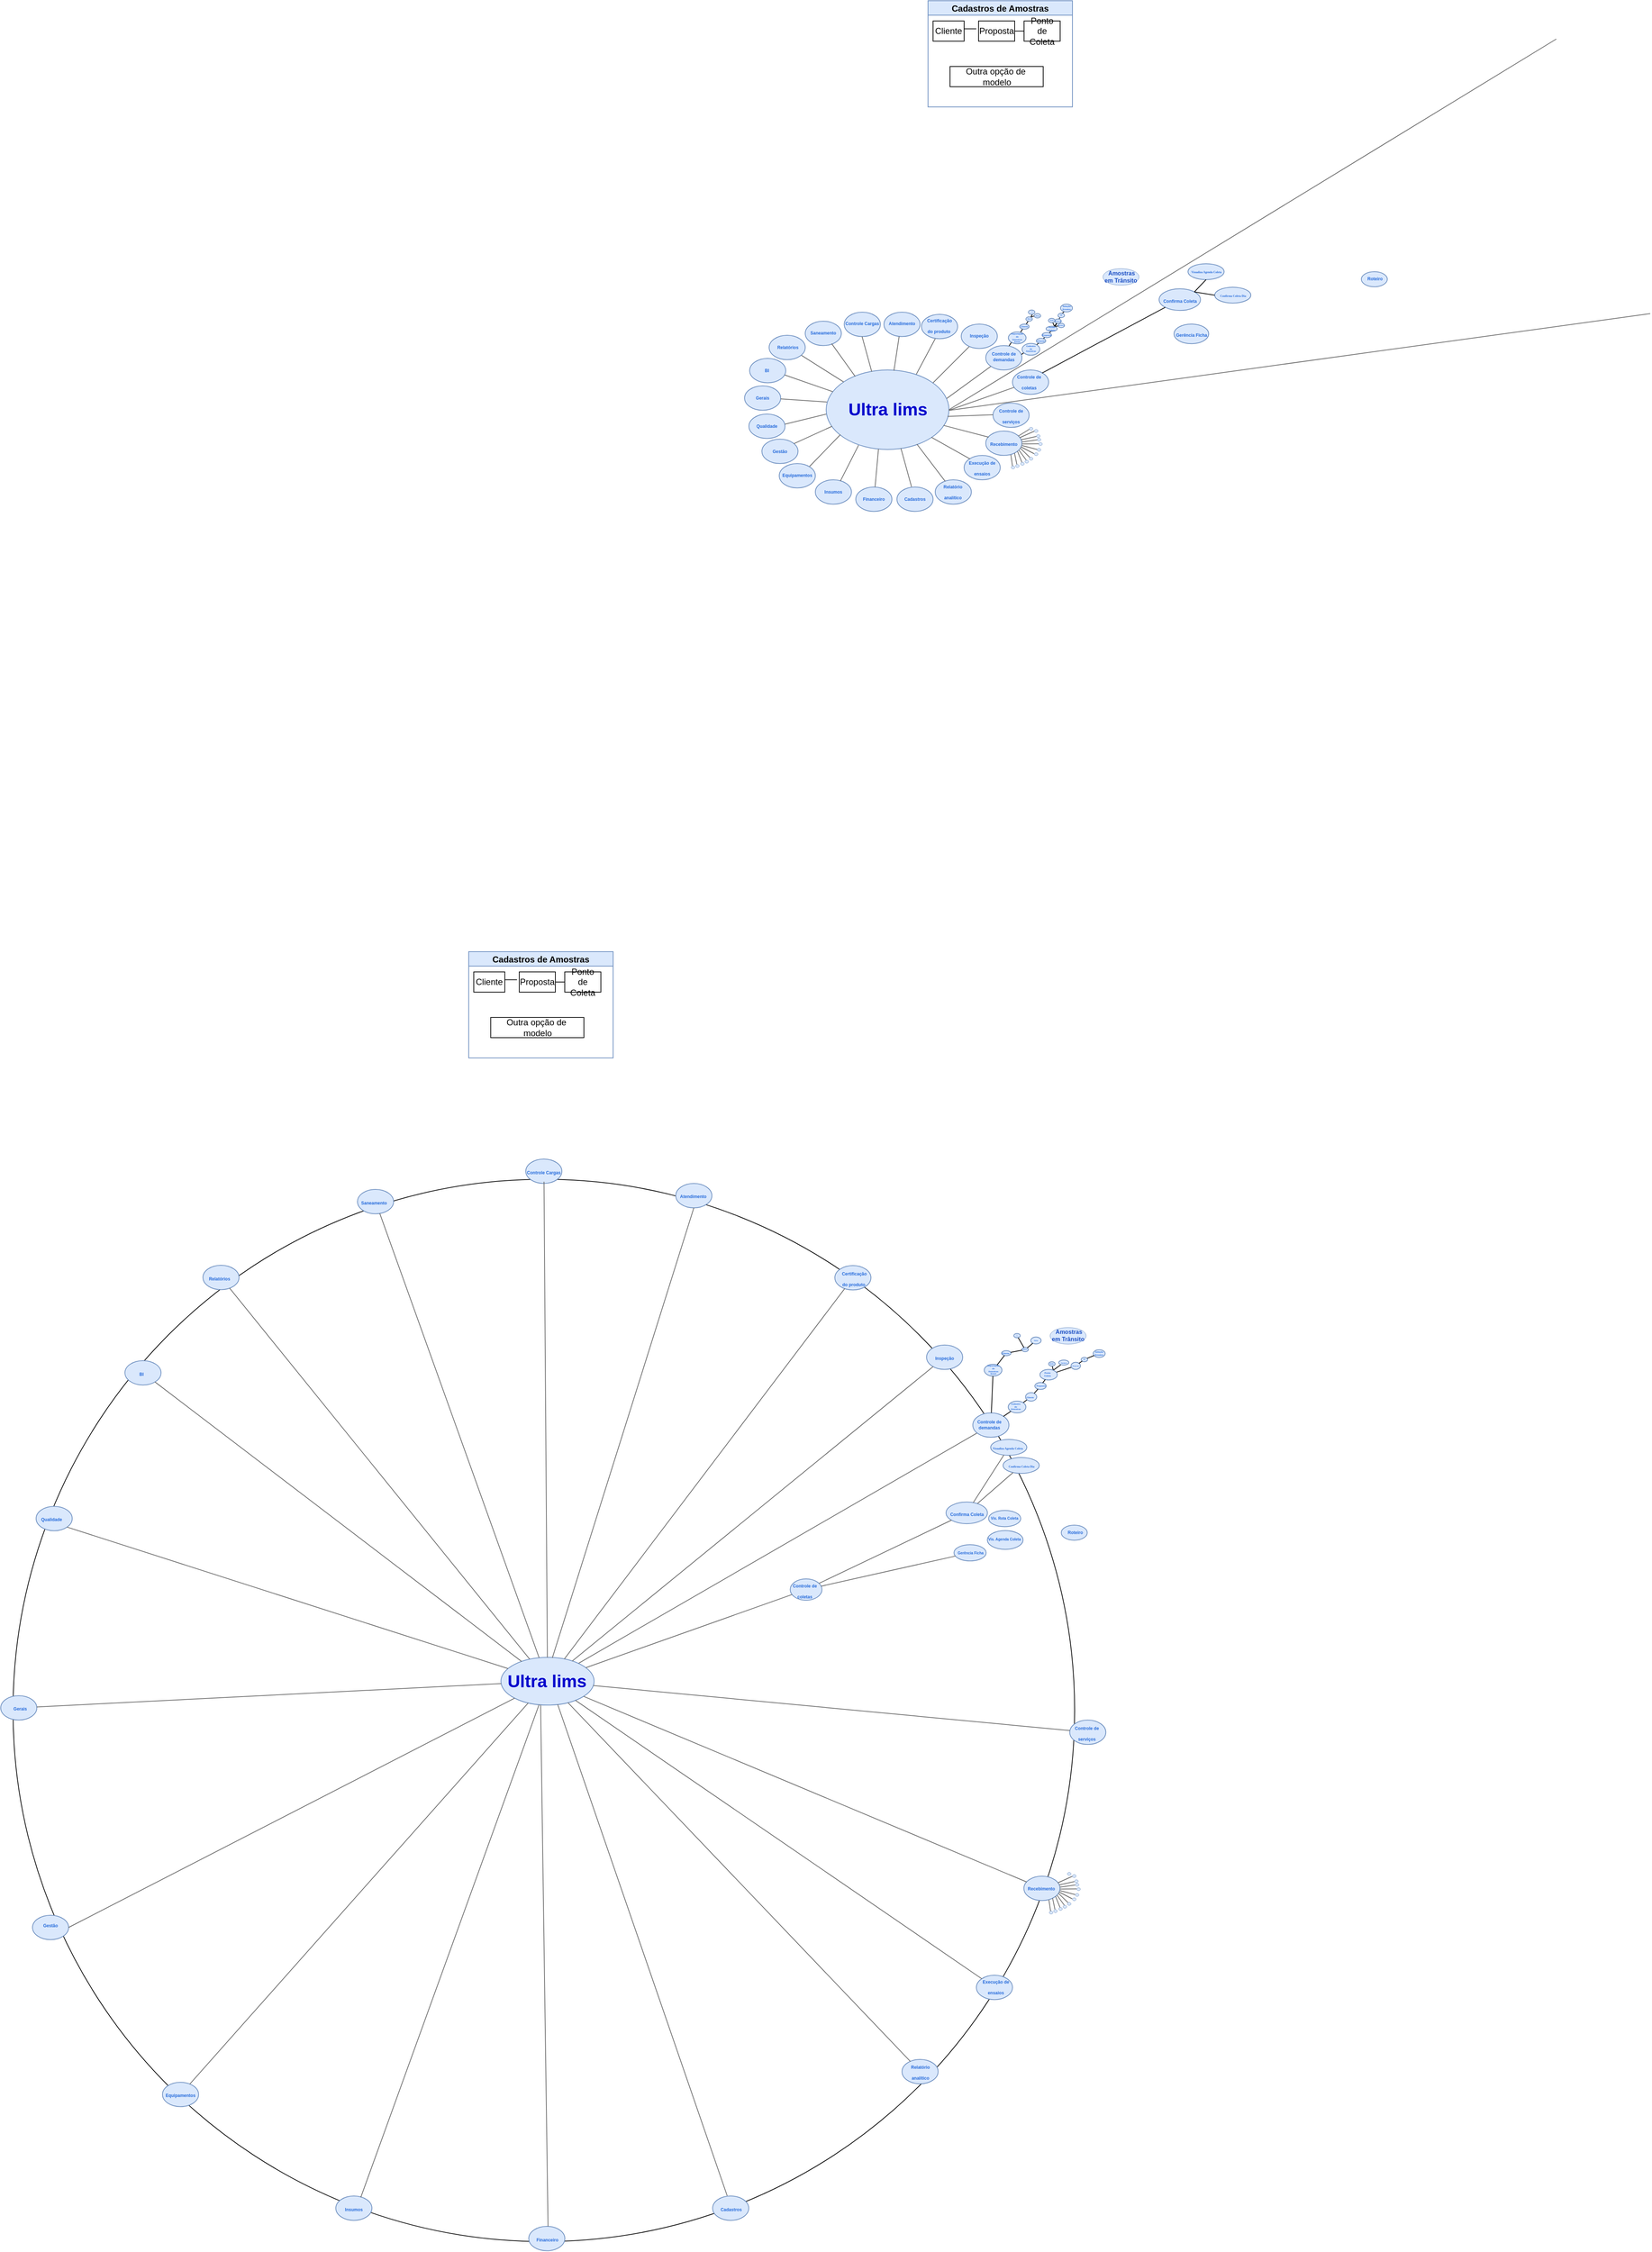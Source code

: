 <mxfile version="24.7.6">
  <diagram name="Página-1" id="Wn8zAbO-QYpouLNqE-SX">
    <mxGraphModel dx="5221" dy="2659" grid="1" gridSize="7" guides="1" tooltips="1" connect="1" arrows="1" fold="1" page="1" pageScale="1" pageWidth="827" pageHeight="1169" background="#ffffff" math="0" shadow="0">
      <root>
        <mxCell id="0" />
        <mxCell id="1" parent="0" />
        <mxCell id="QZ_UlImgmUUkMj_7ASNv-8" value="" style="ellipse;whiteSpace=wrap;html=1;aspect=fixed;movable=0;resizable=0;rotatable=0;deletable=0;editable=0;locked=1;connectable=0;" vertex="1" parent="1">
          <mxGeometry x="-836.97" y="1428" width="1470" height="1470" as="geometry" />
        </mxCell>
        <mxCell id="kJXbCNyt75SuMj899tzs-116" value="" style="endArrow=none;html=1;rounded=0;fillColor=#f5f5f5;strokeColor=default;exitX=0.81;exitY=0.083;exitDx=0;exitDy=0;exitPerimeter=0;" parent="1" edge="1">
          <mxGeometry width="50" height="50" relative="1" as="geometry">
            <mxPoint x="615" y="230.64" as="sourcePoint" />
            <mxPoint x="619" y="226.64" as="targetPoint" />
            <Array as="points">
              <mxPoint x="619" y="226.64" />
            </Array>
          </mxGeometry>
        </mxCell>
        <mxCell id="kJXbCNyt75SuMj899tzs-114" value="" style="endArrow=none;html=1;rounded=0;fillColor=#f5f5f5;strokeColor=default;exitX=0.692;exitY=0.235;exitDx=0;exitDy=0;exitPerimeter=0;" parent="1" source="kJXbCNyt75SuMj899tzs-93" target="kJXbCNyt75SuMj899tzs-113" edge="1">
          <mxGeometry width="50" height="50" relative="1" as="geometry">
            <mxPoint x="604" y="249" as="sourcePoint" />
            <mxPoint x="616" y="231" as="targetPoint" />
            <Array as="points" />
          </mxGeometry>
        </mxCell>
        <mxCell id="kJXbCNyt75SuMj899tzs-113" value="" style="ellipse;whiteSpace=wrap;html=1;fillColor=#dae8fc;strokeColor=#6c8ebf;" parent="1" vertex="1">
          <mxGeometry x="610" y="229.51" width="9" height="6" as="geometry" />
        </mxCell>
        <mxCell id="kJXbCNyt75SuMj899tzs-112" value="" style="endArrow=none;html=1;rounded=0;fillColor=#f5f5f5;strokeColor=default;exitX=0.692;exitY=0.235;exitDx=0;exitDy=0;exitPerimeter=0;" parent="1" source="kJXbCNyt75SuMj899tzs-113" edge="1">
          <mxGeometry width="50" height="50" relative="1" as="geometry">
            <mxPoint x="612.496" y="255.068" as="sourcePoint" />
            <mxPoint x="616" y="231" as="targetPoint" />
            <Array as="points" />
          </mxGeometry>
        </mxCell>
        <mxCell id="kJXbCNyt75SuMj899tzs-110" value="" style="endArrow=none;html=1;rounded=0;fillColor=#f5f5f5;strokeColor=default;exitX=0.772;exitY=0.105;exitDx=0;exitDy=0;exitPerimeter=0;entryX=0.342;entryY=1.044;entryDx=0;entryDy=0;entryPerimeter=0;" parent="1" source="kJXbCNyt75SuMj899tzs-93" edge="1">
          <mxGeometry width="50" height="50" relative="1" as="geometry">
            <mxPoint x="599.707" y="247.218" as="sourcePoint" />
            <mxPoint x="602.788" y="242.504" as="targetPoint" />
            <Array as="points" />
          </mxGeometry>
        </mxCell>
        <mxCell id="kJXbCNyt75SuMj899tzs-106" value="" style="endArrow=none;html=1;rounded=0;fillColor=#f5f5f5;strokeColor=default;exitX=0.889;exitY=-0.433;exitDx=0;exitDy=0;exitPerimeter=0;entryX=0.342;entryY=1.044;entryDx=0;entryDy=0;entryPerimeter=0;" parent="1" edge="1">
          <mxGeometry width="50" height="50" relative="1" as="geometry">
            <mxPoint x="605.496" y="248.068" as="sourcePoint" />
            <mxPoint x="608.578" y="243.354" as="targetPoint" />
            <Array as="points" />
          </mxGeometry>
        </mxCell>
        <mxCell id="kJXbCNyt75SuMj899tzs-100" value="" style="endArrow=none;html=1;rounded=0;fillColor=#f5f5f5;strokeColor=default;entryX=0.114;entryY=1.309;entryDx=0;entryDy=0;entryPerimeter=0;exitX=0.765;exitY=0.082;exitDx=0;exitDy=0;exitPerimeter=0;" parent="1" source="kJXbCNyt75SuMj899tzs-93" edge="1">
          <mxGeometry width="50" height="50" relative="1" as="geometry">
            <mxPoint x="605.5" y="249.25" as="sourcePoint" />
            <mxPoint x="611.026" y="246.911" as="targetPoint" />
            <Array as="points" />
          </mxGeometry>
        </mxCell>
        <mxCell id="kJXbCNyt75SuMj899tzs-84" value="" style="endArrow=none;html=1;rounded=0;fillColor=#f5f5f5;strokeColor=default;exitX=0.81;exitY=0.083;exitDx=0;exitDy=0;exitPerimeter=0;" parent="1" edge="1">
          <mxGeometry width="50" height="50" relative="1" as="geometry">
            <mxPoint x="579.545" y="273.854" as="sourcePoint" />
            <mxPoint x="587.45" y="267.25" as="targetPoint" />
            <Array as="points">
              <mxPoint x="580.45" y="274.25" />
            </Array>
          </mxGeometry>
        </mxCell>
        <mxCell id="kJXbCNyt75SuMj899tzs-94" value="" style="endArrow=none;html=1;rounded=0;fillColor=#f5f5f5;strokeColor=default;exitX=0.81;exitY=0.083;exitDx=0;exitDy=0;exitPerimeter=0;" parent="1" edge="1">
          <mxGeometry width="50" height="50" relative="1" as="geometry">
            <mxPoint x="597" y="257.75" as="sourcePoint" />
            <mxPoint x="601" y="253.75" as="targetPoint" />
            <Array as="points">
              <mxPoint x="601" y="253.75" />
            </Array>
          </mxGeometry>
        </mxCell>
        <mxCell id="kJXbCNyt75SuMj899tzs-88" value="" style="endArrow=none;html=1;rounded=0;fillColor=#f5f5f5;strokeColor=default;exitX=0.81;exitY=0.083;exitDx=0;exitDy=0;exitPerimeter=0;" parent="1" edge="1">
          <mxGeometry width="50" height="50" relative="1" as="geometry">
            <mxPoint x="589" y="265.54" as="sourcePoint" />
            <mxPoint x="593" y="261.54" as="targetPoint" />
            <Array as="points">
              <mxPoint x="593" y="261.54" />
            </Array>
          </mxGeometry>
        </mxCell>
        <mxCell id="kJXbCNyt75SuMj899tzs-82" value="" style="endArrow=none;html=1;rounded=0;fillColor=#f5f5f5;strokeColor=default;" parent="1" edge="1">
          <mxGeometry width="50" height="50" relative="1" as="geometry">
            <mxPoint x="558" y="287.56" as="sourcePoint" />
            <mxPoint x="558" y="287.56" as="targetPoint" />
            <Array as="points">
              <mxPoint x="565.75" y="281.97" />
            </Array>
          </mxGeometry>
        </mxCell>
        <mxCell id="kJXbCNyt75SuMj899tzs-65" value="" style="endArrow=none;html=1;rounded=0;fillColor=#f5f5f5;strokeColor=#000000;" parent="1" edge="1">
          <mxGeometry width="50" height="50" relative="1" as="geometry">
            <mxPoint x="572.5" y="234.5" as="sourcePoint" />
            <mxPoint x="574.5" y="231" as="targetPoint" />
            <Array as="points" />
          </mxGeometry>
        </mxCell>
        <mxCell id="kJXbCNyt75SuMj899tzs-72" value="" style="endArrow=none;html=1;rounded=0;fillColor=#f5f5f5;strokeColor=#000000;exitX=0.757;exitY=-0.245;exitDx=0;exitDy=0;exitPerimeter=0;entryX=1.221;entryY=-0.645;entryDx=0;entryDy=0;entryPerimeter=0;" parent="1" source="kJXbCNyt75SuMj899tzs-60" target="kJXbCNyt75SuMj899tzs-60" edge="1">
          <mxGeometry width="50" height="50" relative="1" as="geometry">
            <mxPoint x="581" y="238" as="sourcePoint" />
            <mxPoint x="581.5" y="238" as="targetPoint" />
            <Array as="points" />
          </mxGeometry>
        </mxCell>
        <mxCell id="EWRXOEAjs6uAZaaVGEfP-32" value="" style="endArrow=none;html=1;rounded=0;entryX=0;entryY=1;entryDx=0;entryDy=0;fillColor=#f5f5f5;strokeColor=#666666;exitX=0.978;exitY=0.363;exitDx=0;exitDy=0;exitPerimeter=0;" parent="1" source="9z8tWcFH6EBTSIyHQbGG-1" target="EWRXOEAjs6uAZaaVGEfP-12" edge="1">
          <mxGeometry width="50" height="50" relative="1" as="geometry">
            <mxPoint x="452.69" y="343" as="sourcePoint" />
            <mxPoint x="510.005" y="306.052" as="targetPoint" />
          </mxGeometry>
        </mxCell>
        <mxCell id="kJXbCNyt75SuMj899tzs-12" value="" style="endArrow=none;html=1;rounded=0;fillColor=#f5f5f5;strokeColor=default;" parent="1" edge="1">
          <mxGeometry width="50" height="50" relative="1" as="geometry">
            <mxPoint x="542.25" y="274.68" as="sourcePoint" />
            <mxPoint x="542.25" y="274.68" as="targetPoint" />
            <Array as="points">
              <mxPoint x="547" y="267.34" />
            </Array>
          </mxGeometry>
        </mxCell>
        <mxCell id="kJXbCNyt75SuMj899tzs-55" value="" style="endArrow=none;html=1;rounded=0;fillColor=#f5f5f5;strokeColor=default;" parent="1" edge="1">
          <mxGeometry width="50" height="50" relative="1" as="geometry">
            <mxPoint x="558" y="256.19" as="sourcePoint" />
            <mxPoint x="562" y="249.69" as="targetPoint" />
          </mxGeometry>
        </mxCell>
        <mxCell id="kJXbCNyt75SuMj899tzs-58" value="" style="endArrow=none;html=1;rounded=0;fillColor=#f5f5f5;strokeColor=default;" parent="1" edge="1">
          <mxGeometry width="50" height="50" relative="1" as="geometry">
            <mxPoint x="565.75" y="245.07" as="sourcePoint" />
            <mxPoint x="569.75" y="238.57" as="targetPoint" />
            <Array as="points" />
          </mxGeometry>
        </mxCell>
        <mxCell id="9z8tWcFH6EBTSIyHQbGG-1" value="" style="ellipse;whiteSpace=wrap;html=1;fillColor=#dae8fc;strokeColor=#6c8ebf;" parent="1" vertex="1">
          <mxGeometry x="289" y="308" width="170" height="110" as="geometry" />
        </mxCell>
        <mxCell id="EWRXOEAjs6uAZaaVGEfP-3" value="" style="ellipse;whiteSpace=wrap;html=1;fillColor=#dae8fc;strokeColor=#6c8ebf;" parent="1" vertex="1">
          <mxGeometry x="520" y="353.75" width="50" height="33.75" as="geometry" />
        </mxCell>
        <mxCell id="EWRXOEAjs6uAZaaVGEfP-5" value="Ultra lims" style="text;strokeColor=none;fillColor=none;html=1;fontSize=24;fontStyle=1;verticalAlign=middle;align=center;fontColor=#0000CC;labelBorderColor=none;" parent="1" vertex="1">
          <mxGeometry x="324" y="343" width="100" height="40" as="geometry" />
        </mxCell>
        <mxCell id="EWRXOEAjs6uAZaaVGEfP-6" value="" style="ellipse;whiteSpace=wrap;html=1;fillColor=#dae8fc;strokeColor=#6c8ebf;" parent="1" vertex="1">
          <mxGeometry x="510" y="392.5" width="50" height="33.75" as="geometry" />
        </mxCell>
        <mxCell id="EWRXOEAjs6uAZaaVGEfP-10" value="" style="ellipse;whiteSpace=wrap;html=1;fillColor=#dae8fc;strokeColor=#6c8ebf;" parent="1" vertex="1">
          <mxGeometry x="547" y="308" width="50" height="33.75" as="geometry" />
        </mxCell>
        <mxCell id="EWRXOEAjs6uAZaaVGEfP-12" value="" style="ellipse;whiteSpace=wrap;html=1;fillColor=#dae8fc;strokeColor=#6c8ebf;" parent="1" vertex="1">
          <mxGeometry x="510" y="274.25" width="50" height="33.75" as="geometry" />
        </mxCell>
        <mxCell id="EWRXOEAjs6uAZaaVGEfP-13" value="" style="ellipse;whiteSpace=wrap;html=1;fillColor=#dae8fc;strokeColor=#6c8ebf;" parent="1" vertex="1">
          <mxGeometry x="476" y="244.5" width="50" height="33.75" as="geometry" />
        </mxCell>
        <mxCell id="EWRXOEAjs6uAZaaVGEfP-14" value="" style="ellipse;whiteSpace=wrap;html=1;fillColor=#dae8fc;strokeColor=#6c8ebf;" parent="1" vertex="1">
          <mxGeometry x="480" y="426.25" width="50" height="33.75" as="geometry" />
        </mxCell>
        <mxCell id="EWRXOEAjs6uAZaaVGEfP-15" value="" style="ellipse;whiteSpace=wrap;html=1;fillColor=#dae8fc;strokeColor=#6c8ebf;" parent="1" vertex="1">
          <mxGeometry x="440" y="460" width="50" height="33.75" as="geometry" />
        </mxCell>
        <mxCell id="EWRXOEAjs6uAZaaVGEfP-16" value="" style="ellipse;whiteSpace=wrap;html=1;fillColor=#dae8fc;strokeColor=#6c8ebf;" parent="1" vertex="1">
          <mxGeometry x="387" y="470" width="50" height="33.75" as="geometry" />
        </mxCell>
        <mxCell id="EWRXOEAjs6uAZaaVGEfP-17" value="" style="ellipse;whiteSpace=wrap;html=1;fillColor=#dae8fc;strokeColor=#6c8ebf;" parent="1" vertex="1">
          <mxGeometry x="330" y="470" width="50" height="33.75" as="geometry" />
        </mxCell>
        <mxCell id="EWRXOEAjs6uAZaaVGEfP-18" value="" style="ellipse;whiteSpace=wrap;html=1;fillColor=#dae8fc;strokeColor=#6c8ebf;" parent="1" vertex="1">
          <mxGeometry x="274" y="460" width="50" height="33.75" as="geometry" />
        </mxCell>
        <mxCell id="EWRXOEAjs6uAZaaVGEfP-19" value="" style="ellipse;whiteSpace=wrap;html=1;fillColor=#dae8fc;strokeColor=#6c8ebf;" parent="1" vertex="1">
          <mxGeometry x="224" y="437.5" width="50" height="33.75" as="geometry" />
        </mxCell>
        <mxCell id="EWRXOEAjs6uAZaaVGEfP-20" value="" style="ellipse;whiteSpace=wrap;html=1;fillColor=#dae8fc;strokeColor=#6c8ebf;" parent="1" vertex="1">
          <mxGeometry x="200" y="403.75" width="50" height="33.75" as="geometry" />
        </mxCell>
        <mxCell id="EWRXOEAjs6uAZaaVGEfP-21" value="" style="ellipse;whiteSpace=wrap;html=1;fillColor=#dae8fc;strokeColor=#6c8ebf;" parent="1" vertex="1">
          <mxGeometry x="182" y="369" width="50" height="33.75" as="geometry" />
        </mxCell>
        <mxCell id="EWRXOEAjs6uAZaaVGEfP-22" value="" style="ellipse;whiteSpace=wrap;html=1;fillColor=#dae8fc;strokeColor=#6c8ebf;" parent="1" vertex="1">
          <mxGeometry x="176" y="330" width="50" height="33.75" as="geometry" />
        </mxCell>
        <mxCell id="EWRXOEAjs6uAZaaVGEfP-23" value="" style="ellipse;whiteSpace=wrap;html=1;fillColor=#dae8fc;strokeColor=#6c8ebf;" parent="1" vertex="1">
          <mxGeometry x="183" y="292" width="50" height="33.75" as="geometry" />
        </mxCell>
        <mxCell id="EWRXOEAjs6uAZaaVGEfP-24" value="" style="ellipse;whiteSpace=wrap;html=1;fillColor=#dae8fc;strokeColor=#6c8ebf;" parent="1" vertex="1">
          <mxGeometry x="210" y="260" width="50" height="33.75" as="geometry" />
        </mxCell>
        <mxCell id="EWRXOEAjs6uAZaaVGEfP-25" value="" style="ellipse;whiteSpace=wrap;html=1;fillColor=#dae8fc;strokeColor=#6c8ebf;" parent="1" vertex="1">
          <mxGeometry x="260" y="240.5" width="50" height="33.75" as="geometry" />
        </mxCell>
        <mxCell id="EWRXOEAjs6uAZaaVGEfP-26" value="" style="ellipse;whiteSpace=wrap;html=1;fillColor=#dae8fc;strokeColor=#6c8ebf;" parent="1" vertex="1">
          <mxGeometry x="314" y="228" width="50" height="33.75" as="geometry" />
        </mxCell>
        <mxCell id="EWRXOEAjs6uAZaaVGEfP-27" value="" style="ellipse;whiteSpace=wrap;html=1;fillColor=#dae8fc;strokeColor=#6c8ebf;" parent="1" vertex="1">
          <mxGeometry x="369" y="228" width="50" height="33.75" as="geometry" />
        </mxCell>
        <mxCell id="EWRXOEAjs6uAZaaVGEfP-28" value="" style="ellipse;whiteSpace=wrap;html=1;fillColor=#dae8fc;strokeColor=#6c8ebf;" parent="1" vertex="1">
          <mxGeometry x="421" y="231" width="50" height="33.75" as="geometry" />
        </mxCell>
        <mxCell id="EWRXOEAjs6uAZaaVGEfP-29" value="" style="endArrow=none;html=1;rounded=0;fillColor=#f5f5f5;strokeColor=#666666;" parent="1" edge="1">
          <mxGeometry width="50" height="50" relative="1" as="geometry">
            <mxPoint x="437" y="325.75" as="sourcePoint" />
            <mxPoint x="487" y="275.75" as="targetPoint" />
          </mxGeometry>
        </mxCell>
        <mxCell id="EWRXOEAjs6uAZaaVGEfP-35" value="" style="endArrow=none;html=1;rounded=0;exitX=0.989;exitY=0.584;exitDx=0;exitDy=0;exitPerimeter=0;fillColor=#f5f5f5;strokeColor=#666666;" parent="1" source="9z8tWcFH6EBTSIyHQbGG-1" edge="1">
          <mxGeometry width="50" height="50" relative="1" as="geometry">
            <mxPoint x="460" y="370" as="sourcePoint" />
            <mxPoint x="520" y="370" as="targetPoint" />
          </mxGeometry>
        </mxCell>
        <mxCell id="EWRXOEAjs6uAZaaVGEfP-36" value="" style="endArrow=none;html=1;rounded=0;exitX=0.956;exitY=0.688;exitDx=0;exitDy=0;exitPerimeter=0;fillColor=#f5f5f5;strokeColor=#666666;" parent="1" edge="1">
          <mxGeometry width="50" height="50" relative="1" as="geometry">
            <mxPoint x="451.52" y="384.68" as="sourcePoint" />
            <mxPoint x="514" y="401" as="targetPoint" />
          </mxGeometry>
        </mxCell>
        <mxCell id="EWRXOEAjs6uAZaaVGEfP-37" value="" style="endArrow=none;html=1;rounded=0;exitX=0.956;exitY=0.688;exitDx=0;exitDy=0;exitPerimeter=0;entryX=0;entryY=0;entryDx=0;entryDy=0;fillColor=#f5f5f5;strokeColor=#666666;" parent="1" edge="1">
          <mxGeometry width="50" height="50" relative="1" as="geometry">
            <mxPoint x="434.76" y="401.22" as="sourcePoint" />
            <mxPoint x="488.295" y="431.211" as="targetPoint" />
          </mxGeometry>
        </mxCell>
        <mxCell id="EWRXOEAjs6uAZaaVGEfP-38" value="" style="endArrow=none;html=1;rounded=0;exitX=0.739;exitY=0.942;exitDx=0;exitDy=0;exitPerimeter=0;entryX=0.274;entryY=0.088;entryDx=0;entryDy=0;entryPerimeter=0;fillColor=#f5f5f5;strokeColor=#666666;" parent="1" edge="1">
          <mxGeometry width="50" height="50" relative="1" as="geometry">
            <mxPoint x="414.63" y="410.62" as="sourcePoint" />
            <mxPoint x="453.7" y="461.97" as="targetPoint" />
          </mxGeometry>
        </mxCell>
        <mxCell id="EWRXOEAjs6uAZaaVGEfP-39" value="" style="endArrow=none;html=1;rounded=0;exitX=0.404;exitY=-0.008;exitDx=0;exitDy=0;exitPerimeter=0;entryX=0.609;entryY=0.986;entryDx=0;entryDy=0;entryPerimeter=0;fillColor=#f5f5f5;strokeColor=#666666;" parent="1" source="EWRXOEAjs6uAZaaVGEfP-16" target="9z8tWcFH6EBTSIyHQbGG-1" edge="1">
          <mxGeometry width="50" height="50" relative="1" as="geometry">
            <mxPoint x="410" y="480" as="sourcePoint" />
            <mxPoint x="393" y="420" as="targetPoint" />
          </mxGeometry>
        </mxCell>
        <mxCell id="EWRXOEAjs6uAZaaVGEfP-42" value="" style="endArrow=none;html=1;rounded=0;entryX=0.426;entryY=0.995;entryDx=0;entryDy=0;entryPerimeter=0;exitX=0.534;exitY=-0.001;exitDx=0;exitDy=0;exitPerimeter=0;fillColor=#f5f5f5;strokeColor=#666666;" parent="1" source="EWRXOEAjs6uAZaaVGEfP-17" target="9z8tWcFH6EBTSIyHQbGG-1" edge="1">
          <mxGeometry width="50" height="50" relative="1" as="geometry">
            <mxPoint x="355.94" y="486.93" as="sourcePoint" />
            <mxPoint x="354.07" y="418.0" as="targetPoint" />
          </mxGeometry>
        </mxCell>
        <mxCell id="EWRXOEAjs6uAZaaVGEfP-43" value="" style="endArrow=none;html=1;rounded=0;exitX=0.264;exitY=0.946;exitDx=0;exitDy=0;exitPerimeter=0;entryX=0.692;entryY=0.054;entryDx=0;entryDy=0;entryPerimeter=0;fillColor=#f5f5f5;strokeColor=#666666;" parent="1" source="9z8tWcFH6EBTSIyHQbGG-1" target="EWRXOEAjs6uAZaaVGEfP-18" edge="1">
          <mxGeometry width="50" height="50" relative="1" as="geometry">
            <mxPoint x="336.45" y="405.67" as="sourcePoint" />
            <mxPoint x="310" y="459.996" as="targetPoint" />
          </mxGeometry>
        </mxCell>
        <mxCell id="EWRXOEAjs6uAZaaVGEfP-44" value="" style="endArrow=none;html=1;rounded=0;exitX=0.104;exitY=0.823;exitDx=0;exitDy=0;exitPerimeter=0;entryX=0.692;entryY=0.054;entryDx=0;entryDy=0;entryPerimeter=0;fillColor=#f5f5f5;strokeColor=#666666;" parent="1" edge="1">
          <mxGeometry width="50" height="50" relative="1" as="geometry">
            <mxPoint x="308.68" y="397.53" as="sourcePoint" />
            <mxPoint x="266" y="441.5" as="targetPoint" />
          </mxGeometry>
        </mxCell>
        <mxCell id="EWRXOEAjs6uAZaaVGEfP-45" value="" style="endArrow=none;html=1;rounded=0;exitX=0.047;exitY=0.709;exitDx=0;exitDy=0;exitPerimeter=0;entryX=0.888;entryY=0.184;entryDx=0;entryDy=0;entryPerimeter=0;fillColor=#f5f5f5;strokeColor=#666666;" parent="1" source="9z8tWcFH6EBTSIyHQbGG-1" target="EWRXOEAjs6uAZaaVGEfP-20" edge="1">
          <mxGeometry width="50" height="50" relative="1" as="geometry">
            <mxPoint x="302.68" y="369" as="sourcePoint" />
            <mxPoint x="260" y="412.97" as="targetPoint" />
          </mxGeometry>
        </mxCell>
        <mxCell id="EWRXOEAjs6uAZaaVGEfP-46" value="" style="endArrow=none;html=1;rounded=0;exitX=0;exitY=0.555;exitDx=0;exitDy=0;exitPerimeter=0;entryX=0.888;entryY=0.184;entryDx=0;entryDy=0;entryPerimeter=0;fillColor=#f5f5f5;strokeColor=#666666;" parent="1" source="9z8tWcFH6EBTSIyHQbGG-1" edge="1">
          <mxGeometry width="50" height="50" relative="1" as="geometry">
            <mxPoint x="285" y="359" as="sourcePoint" />
            <mxPoint x="232" y="383" as="targetPoint" />
          </mxGeometry>
        </mxCell>
        <mxCell id="EWRXOEAjs6uAZaaVGEfP-47" value="" style="endArrow=none;html=1;rounded=0;exitX=0.006;exitY=0.403;exitDx=0;exitDy=0;exitPerimeter=0;entryX=0.888;entryY=0.184;entryDx=0;entryDy=0;entryPerimeter=0;fillColor=#f5f5f5;strokeColor=#666666;" parent="1" source="9z8tWcFH6EBTSIyHQbGG-1" edge="1">
          <mxGeometry width="50" height="50" relative="1" as="geometry">
            <mxPoint x="283" y="334" as="sourcePoint" />
            <mxPoint x="226" y="348" as="targetPoint" />
          </mxGeometry>
        </mxCell>
        <mxCell id="EWRXOEAjs6uAZaaVGEfP-48" value="" style="endArrow=none;html=1;rounded=0;entryX=0.991;entryY=0.649;entryDx=0;entryDy=0;entryPerimeter=0;fillColor=#f5f5f5;strokeColor=#666666;" parent="1" edge="1">
          <mxGeometry width="50" height="50" relative="1" as="geometry">
            <mxPoint x="298.094" y="338.004" as="sourcePoint" />
            <mxPoint x="231.55" y="314.904" as="targetPoint" />
          </mxGeometry>
        </mxCell>
        <mxCell id="EWRXOEAjs6uAZaaVGEfP-49" value="" style="endArrow=none;html=1;rounded=0;entryX=0.897;entryY=0.825;entryDx=0;entryDy=0;entryPerimeter=0;fillColor=#f5f5f5;strokeColor=#666666;" parent="1" edge="1">
          <mxGeometry width="50" height="50" relative="1" as="geometry">
            <mxPoint x="313.139" y="324.605" as="sourcePoint" />
            <mxPoint x="254.85" y="287.844" as="targetPoint" />
          </mxGeometry>
        </mxCell>
        <mxCell id="EWRXOEAjs6uAZaaVGEfP-50" value="" style="endArrow=none;html=1;rounded=0;entryX=0.772;entryY=0.921;entryDx=0;entryDy=0;entryPerimeter=0;exitX=0.248;exitY=0.081;exitDx=0;exitDy=0;exitPerimeter=0;fillColor=#f5f5f5;strokeColor=#666666;" parent="1" edge="1">
          <mxGeometry width="50" height="50" relative="1" as="geometry">
            <mxPoint x="329.16" y="316.91" as="sourcePoint" />
            <mxPoint x="296.6" y="271.584" as="targetPoint" />
          </mxGeometry>
        </mxCell>
        <mxCell id="EWRXOEAjs6uAZaaVGEfP-51" value="" style="endArrow=none;html=1;rounded=0;entryX=0.772;entryY=0.921;entryDx=0;entryDy=0;entryPerimeter=0;exitX=0.371;exitY=0.022;exitDx=0;exitDy=0;exitPerimeter=0;fillColor=#f5f5f5;strokeColor=#666666;" parent="1" source="9z8tWcFH6EBTSIyHQbGG-1" edge="1">
          <mxGeometry width="50" height="50" relative="1" as="geometry">
            <mxPoint x="371.28" y="307.08" as="sourcePoint" />
            <mxPoint x="338.72" y="261.754" as="targetPoint" />
          </mxGeometry>
        </mxCell>
        <mxCell id="EWRXOEAjs6uAZaaVGEfP-52" value="" style="endArrow=none;html=1;rounded=0;entryX=0.772;entryY=0.921;entryDx=0;entryDy=0;entryPerimeter=0;exitX=0.552;exitY=0.009;exitDx=0;exitDy=0;exitPerimeter=0;fillColor=#f5f5f5;strokeColor=#666666;" parent="1" source="9z8tWcFH6EBTSIyHQbGG-1" edge="1">
          <mxGeometry width="50" height="50" relative="1" as="geometry">
            <mxPoint x="403.28" y="310" as="sourcePoint" />
            <mxPoint x="390" y="261.754" as="targetPoint" />
          </mxGeometry>
        </mxCell>
        <mxCell id="EWRXOEAjs6uAZaaVGEfP-53" value="" style="endArrow=none;html=1;rounded=0;entryX=0.772;entryY=0.921;entryDx=0;entryDy=0;entryPerimeter=0;exitX=0.734;exitY=0.054;exitDx=0;exitDy=0;exitPerimeter=0;fillColor=#f5f5f5;strokeColor=#666666;" parent="1" source="9z8tWcFH6EBTSIyHQbGG-1" edge="1">
          <mxGeometry width="50" height="50" relative="1" as="geometry">
            <mxPoint x="433" y="312" as="sourcePoint" />
            <mxPoint x="440" y="264.754" as="targetPoint" />
          </mxGeometry>
        </mxCell>
        <mxCell id="w_Sj20pO337NV9_aWvqa-4" value="&lt;font size=&quot;1&quot; style=&quot;&quot; color=&quot;#246adb&quot;&gt;&lt;b style=&quot;font-size: 6px;&quot;&gt;Certificação do&amp;nbsp;produto&amp;nbsp;&lt;/b&gt;&lt;/font&gt;" style="text;strokeColor=none;fillColor=none;html=1;verticalAlign=middle;align=center;whiteSpace=wrap;" parent="1" vertex="1">
          <mxGeometry x="419" y="228.38" width="54" height="33.37" as="geometry" />
        </mxCell>
        <mxCell id="w_Sj20pO337NV9_aWvqa-5" value="&lt;font color=&quot;#246adb&quot;&gt;&lt;span style=&quot;font-size: 6px;&quot;&gt;&lt;b&gt;Inspeção&lt;/b&gt;&lt;/span&gt;&lt;/font&gt;" style="text;strokeColor=none;fillColor=none;html=1;verticalAlign=middle;align=center;whiteSpace=wrap;" parent="1" vertex="1">
          <mxGeometry x="474" y="242.5" width="54" height="33.37" as="geometry" />
        </mxCell>
        <mxCell id="w_Sj20pO337NV9_aWvqa-6" value="&lt;font style=&quot;font-size: 6px;&quot; color=&quot;#246adb&quot;&gt;&lt;span style=&quot;font-size: 6px;&quot;&gt;&lt;b style=&quot;font-size: 6px;&quot;&gt;Controle de demandas&lt;/b&gt;&lt;/span&gt;&lt;/font&gt;" style="text;strokeColor=none;fillColor=none;html=1;verticalAlign=middle;align=center;whiteSpace=wrap;fontSize=6;" parent="1" vertex="1">
          <mxGeometry x="510" y="280" width="50" height="20" as="geometry" />
        </mxCell>
        <mxCell id="w_Sj20pO337NV9_aWvqa-7" value="&lt;font color=&quot;#246adb&quot;&gt;&lt;span style=&quot;font-size: 6px;&quot;&gt;&lt;b&gt;Controle de coletas&lt;/b&gt;&lt;/span&gt;&lt;/font&gt;" style="text;strokeColor=none;fillColor=none;html=1;verticalAlign=middle;align=center;whiteSpace=wrap;" parent="1" vertex="1">
          <mxGeometry x="543" y="306.62" width="54" height="33.37" as="geometry" />
        </mxCell>
        <mxCell id="w_Sj20pO337NV9_aWvqa-8" value="&lt;font color=&quot;#246adb&quot;&gt;&lt;span style=&quot;font-size: 6px;&quot;&gt;&lt;b&gt;Controle de serviços&lt;/b&gt;&lt;/span&gt;&lt;/font&gt;" style="text;strokeColor=none;fillColor=none;html=1;verticalAlign=middle;align=center;whiteSpace=wrap;" parent="1" vertex="1">
          <mxGeometry x="518" y="353.75" width="54" height="33.37" as="geometry" />
        </mxCell>
        <mxCell id="w_Sj20pO337NV9_aWvqa-9" value="&lt;font color=&quot;#246adb&quot;&gt;&lt;span style=&quot;font-size: 6px;&quot;&gt;&lt;b&gt;Atendimento&lt;/b&gt;&lt;/span&gt;&lt;/font&gt;" style="text;strokeColor=none;fillColor=none;html=1;verticalAlign=middle;align=center;whiteSpace=wrap;" parent="1" vertex="1">
          <mxGeometry x="367" y="225.63" width="54" height="33.37" as="geometry" />
        </mxCell>
        <mxCell id="w_Sj20pO337NV9_aWvqa-10" value="&lt;font color=&quot;#246adb&quot;&gt;&lt;span style=&quot;font-size: 6px;&quot;&gt;&lt;b&gt;Recebimento&lt;/b&gt;&lt;/span&gt;&lt;/font&gt;" style="text;strokeColor=none;fillColor=none;html=1;verticalAlign=middle;align=center;whiteSpace=wrap;" parent="1" vertex="1">
          <mxGeometry x="515" y="399.5" width="40" height="18.5" as="geometry" />
        </mxCell>
        <mxCell id="w_Sj20pO337NV9_aWvqa-11" value="&lt;font color=&quot;#246adb&quot;&gt;&lt;span style=&quot;font-size: 6px;&quot;&gt;&lt;b&gt;Execução de ensaios&lt;/b&gt;&lt;/span&gt;&lt;/font&gt;" style="text;strokeColor=none;fillColor=none;html=1;verticalAlign=middle;align=center;whiteSpace=wrap;" parent="1" vertex="1">
          <mxGeometry x="478" y="424.87" width="54" height="33.37" as="geometry" />
        </mxCell>
        <mxCell id="w_Sj20pO337NV9_aWvqa-12" value="&lt;font color=&quot;#246adb&quot;&gt;&lt;span style=&quot;font-size: 6px;&quot;&gt;&lt;b&gt;Relatório analítico&lt;/b&gt;&lt;/span&gt;&lt;/font&gt;" style="text;strokeColor=none;fillColor=none;html=1;verticalAlign=middle;align=center;whiteSpace=wrap;" parent="1" vertex="1">
          <mxGeometry x="440" y="459.38" width="49" height="31.62" as="geometry" />
        </mxCell>
        <mxCell id="w_Sj20pO337NV9_aWvqa-13" value="&lt;font color=&quot;#246adb&quot;&gt;&lt;span style=&quot;font-size: 6px;&quot;&gt;&lt;b&gt;Cadastros&lt;/b&gt;&lt;/span&gt;&lt;/font&gt;" style="text;strokeColor=none;fillColor=none;html=1;verticalAlign=middle;align=center;whiteSpace=wrap;" parent="1" vertex="1">
          <mxGeometry x="385" y="468.38" width="54" height="33.37" as="geometry" />
        </mxCell>
        <mxCell id="w_Sj20pO337NV9_aWvqa-14" value="&lt;font color=&quot;#246adb&quot;&gt;&lt;span style=&quot;font-size: 6px;&quot;&gt;&lt;b&gt;Financeiro&lt;/b&gt;&lt;/span&gt;&lt;/font&gt;" style="text;strokeColor=none;fillColor=none;html=1;verticalAlign=middle;align=center;whiteSpace=wrap;" parent="1" vertex="1">
          <mxGeometry x="328" y="468" width="54" height="33.37" as="geometry" />
        </mxCell>
        <mxCell id="w_Sj20pO337NV9_aWvqa-15" value="&lt;font color=&quot;#246adb&quot;&gt;&lt;span style=&quot;font-size: 6px;&quot;&gt;&lt;b&gt;Insumos&lt;/b&gt;&lt;/span&gt;&lt;/font&gt;" style="text;strokeColor=none;fillColor=none;html=1;verticalAlign=middle;align=center;whiteSpace=wrap;" parent="1" vertex="1">
          <mxGeometry x="272" y="458.63" width="54" height="33.37" as="geometry" />
        </mxCell>
        <mxCell id="w_Sj20pO337NV9_aWvqa-16" value="&lt;font color=&quot;#246adb&quot;&gt;&lt;span style=&quot;font-size: 6px;&quot;&gt;&lt;b&gt;Equipamentos&lt;/b&gt;&lt;/span&gt;&lt;/font&gt;" style="text;strokeColor=none;fillColor=none;html=1;verticalAlign=middle;align=center;whiteSpace=wrap;" parent="1" vertex="1">
          <mxGeometry x="222" y="435.63" width="54" height="33.37" as="geometry" />
        </mxCell>
        <mxCell id="w_Sj20pO337NV9_aWvqa-17" value="&lt;font color=&quot;#246adb&quot;&gt;&lt;span style=&quot;font-size: 6px;&quot;&gt;&lt;b&gt;Gestão&lt;/b&gt;&lt;/span&gt;&lt;/font&gt;" style="text;strokeColor=none;fillColor=none;html=1;verticalAlign=middle;align=center;whiteSpace=wrap;" parent="1" vertex="1">
          <mxGeometry x="198" y="402.26" width="54" height="33.37" as="geometry" />
        </mxCell>
        <mxCell id="w_Sj20pO337NV9_aWvqa-18" value="&lt;font color=&quot;#246adb&quot;&gt;&lt;span style=&quot;font-size: 6px;&quot;&gt;&lt;b&gt;Qualidade&lt;/b&gt;&lt;/span&gt;&lt;/font&gt;" style="text;strokeColor=none;fillColor=none;html=1;verticalAlign=middle;align=center;whiteSpace=wrap;" parent="1" vertex="1">
          <mxGeometry x="180" y="366.89" width="54" height="33.37" as="geometry" />
        </mxCell>
        <mxCell id="w_Sj20pO337NV9_aWvqa-19" value="&lt;font color=&quot;#246adb&quot;&gt;&lt;span style=&quot;font-size: 6px;&quot;&gt;&lt;b&gt;Gerais&lt;/b&gt;&lt;/span&gt;&lt;/font&gt;" style="text;strokeColor=none;fillColor=none;html=1;verticalAlign=middle;align=center;whiteSpace=wrap;" parent="1" vertex="1">
          <mxGeometry x="174" y="328" width="54" height="33.37" as="geometry" />
        </mxCell>
        <mxCell id="w_Sj20pO337NV9_aWvqa-20" value="&lt;font color=&quot;#246adb&quot;&gt;&lt;span style=&quot;font-size: 6px;&quot;&gt;&lt;b&gt;BI&lt;/b&gt;&lt;/span&gt;&lt;/font&gt;" style="text;strokeColor=none;fillColor=none;html=1;verticalAlign=middle;align=center;whiteSpace=wrap;" parent="1" vertex="1">
          <mxGeometry x="180" y="289.88" width="54" height="33.37" as="geometry" />
        </mxCell>
        <mxCell id="w_Sj20pO337NV9_aWvqa-21" value="&lt;font color=&quot;#246adb&quot;&gt;&lt;span style=&quot;font-size: 6px;&quot;&gt;&lt;b&gt;Relatórios&lt;/b&gt;&lt;/span&gt;&lt;/font&gt;" style="text;strokeColor=none;fillColor=none;html=1;verticalAlign=middle;align=center;whiteSpace=wrap;" parent="1" vertex="1">
          <mxGeometry x="209" y="258.51" width="54" height="33.37" as="geometry" />
        </mxCell>
        <mxCell id="w_Sj20pO337NV9_aWvqa-22" value="&lt;font color=&quot;#246adb&quot;&gt;&lt;span style=&quot;font-size: 6px;&quot;&gt;&lt;b&gt;Saneamento&lt;/b&gt;&lt;/span&gt;&lt;/font&gt;" style="text;strokeColor=none;fillColor=none;html=1;verticalAlign=middle;align=center;whiteSpace=wrap;" parent="1" vertex="1">
          <mxGeometry x="258" y="237.88" width="54" height="33.37" as="geometry" />
        </mxCell>
        <mxCell id="w_Sj20pO337NV9_aWvqa-23" value="&lt;font color=&quot;#246adb&quot;&gt;&lt;span style=&quot;font-size: 6px;&quot;&gt;&lt;b&gt;Controle Cargas&lt;/b&gt;&lt;/span&gt;&lt;/font&gt;" style="text;strokeColor=none;fillColor=none;html=1;verticalAlign=middle;align=center;whiteSpace=wrap;" parent="1" vertex="1">
          <mxGeometry x="312" y="225.14" width="54" height="33.37" as="geometry" />
        </mxCell>
        <mxCell id="w_Sj20pO337NV9_aWvqa-27" value="" style="endArrow=none;html=1;rounded=0;fillColor=#f5f5f5;strokeColor=#666666;exitX=1;exitY=0.5;exitDx=0;exitDy=0;" parent="1" edge="1">
          <mxGeometry width="50" height="50" relative="1" as="geometry">
            <mxPoint x="560.0" y="410.375" as="sourcePoint" />
            <mxPoint x="583" y="410.12" as="targetPoint" />
          </mxGeometry>
        </mxCell>
        <mxCell id="w_Sj20pO337NV9_aWvqa-28" value="" style="endArrow=none;html=1;rounded=0;fillColor=#f5f5f5;strokeColor=#666666;exitX=0.974;exitY=0.648;exitDx=0;exitDy=0;exitPerimeter=0;" parent="1" source="EWRXOEAjs6uAZaaVGEfP-6" edge="1">
          <mxGeometry width="50" height="50" relative="1" as="geometry">
            <mxPoint x="566" y="417.903" as="sourcePoint" />
            <mxPoint x="576.9" y="423.87" as="targetPoint" />
          </mxGeometry>
        </mxCell>
        <mxCell id="w_Sj20pO337NV9_aWvqa-29" value="" style="endArrow=none;html=1;rounded=0;fillColor=#f5f5f5;strokeColor=#666666;exitX=0.795;exitY=0.932;exitDx=0;exitDy=0;exitPerimeter=0;" parent="1" edge="1">
          <mxGeometry width="50" height="50" relative="1" as="geometry">
            <mxPoint x="549.75" y="422.955" as="sourcePoint" />
            <mxPoint x="553" y="438.5" as="targetPoint" />
          </mxGeometry>
        </mxCell>
        <mxCell id="w_Sj20pO337NV9_aWvqa-30" value="" style="endArrow=none;html=1;rounded=0;fillColor=#f5f5f5;strokeColor=#666666;exitX=0.977;exitY=0.359;exitDx=0;exitDy=0;exitPerimeter=0;" parent="1" edge="1">
          <mxGeometry width="50" height="50" relative="1" as="geometry">
            <mxPoint x="558.85" y="404.616" as="sourcePoint" />
            <mxPoint x="580" y="400" as="targetPoint" />
          </mxGeometry>
        </mxCell>
        <mxCell id="w_Sj20pO337NV9_aWvqa-31" value="" style="endArrow=none;html=1;rounded=0;fillColor=#f5f5f5;strokeColor=#666666;" parent="1" edge="1">
          <mxGeometry width="50" height="50" relative="1" as="geometry">
            <mxPoint x="560" y="407.75" as="sourcePoint" />
            <mxPoint x="581" y="404.75" as="targetPoint" />
          </mxGeometry>
        </mxCell>
        <mxCell id="w_Sj20pO337NV9_aWvqa-34" value="" style="endArrow=none;html=1;rounded=0;fillColor=#f5f5f5;strokeColor=#666666;" parent="1" edge="1">
          <mxGeometry width="50" height="50" relative="1" as="geometry">
            <mxPoint x="557" y="401.75" as="sourcePoint" />
            <mxPoint x="577" y="392.74" as="targetPoint" />
          </mxGeometry>
        </mxCell>
        <mxCell id="w_Sj20pO337NV9_aWvqa-35" value="" style="endArrow=none;html=1;rounded=0;fillColor=#f5f5f5;strokeColor=#666666;" parent="1" edge="1">
          <mxGeometry width="50" height="50" relative="1" as="geometry">
            <mxPoint x="560" y="412.52" as="sourcePoint" />
            <mxPoint x="581" y="418" as="targetPoint" />
          </mxGeometry>
        </mxCell>
        <mxCell id="w_Sj20pO337NV9_aWvqa-36" value="" style="endArrow=none;html=1;rounded=0;fillColor=#f5f5f5;strokeColor=#666666;entryX=0.97;entryY=1.086;entryDx=0;entryDy=0;entryPerimeter=0;" parent="1" target="w_Sj20pO337NV9_aWvqa-8" edge="1">
          <mxGeometry width="50" height="50" relative="1" as="geometry">
            <mxPoint x="555" y="399.5" as="sourcePoint" />
            <mxPoint x="575" y="387" as="targetPoint" />
          </mxGeometry>
        </mxCell>
        <mxCell id="w_Sj20pO337NV9_aWvqa-40" value="" style="endArrow=none;html=1;rounded=0;fillColor=#f5f5f5;strokeColor=#666666;" parent="1" edge="1">
          <mxGeometry width="50" height="50" relative="1" as="geometry">
            <mxPoint x="556" y="419" as="sourcePoint" />
            <mxPoint x="566" y="432.75" as="targetPoint" />
          </mxGeometry>
        </mxCell>
        <mxCell id="w_Sj20pO337NV9_aWvqa-41" value="" style="endArrow=none;html=1;rounded=0;fillColor=#f5f5f5;strokeColor=#666666;" parent="1" edge="1">
          <mxGeometry width="50" height="50" relative="1" as="geometry">
            <mxPoint x="553.9" y="420.5" as="sourcePoint" />
            <mxPoint x="560" y="435.63" as="targetPoint" />
            <Array as="points">
              <mxPoint x="560" y="435.63" />
            </Array>
          </mxGeometry>
        </mxCell>
        <mxCell id="w_Sj20pO337NV9_aWvqa-42" value="" style="endArrow=none;html=1;rounded=0;fillColor=#f5f5f5;strokeColor=#666666;exitX=0.938;exitY=0.735;exitDx=0;exitDy=0;exitPerimeter=0;" parent="1" edge="1">
          <mxGeometry width="50" height="50" relative="1" as="geometry">
            <mxPoint x="557.9" y="416.306" as="sourcePoint" />
            <mxPoint x="571" y="429" as="targetPoint" />
          </mxGeometry>
        </mxCell>
        <mxCell id="w_Sj20pO337NV9_aWvqa-43" value="" style="endArrow=none;html=1;rounded=0;fillColor=#f5f5f5;strokeColor=#666666;exitX=0.754;exitY=0.942;exitDx=0;exitDy=0;exitPerimeter=0;" parent="1" edge="1">
          <mxGeometry width="50" height="50" relative="1" as="geometry">
            <mxPoint x="544.7" y="425.293" as="sourcePoint" />
            <mxPoint x="547" y="441" as="targetPoint" />
          </mxGeometry>
        </mxCell>
        <mxCell id="w_Sj20pO337NV9_aWvqa-45" value="" style="ellipse;whiteSpace=wrap;html=1;fillColor=#dae8fc;strokeColor=#6c8ebf;strokeWidth=0.5;" parent="1" vertex="1">
          <mxGeometry x="570" y="387.12" width="5" height="4" as="geometry" />
        </mxCell>
        <mxCell id="w_Sj20pO337NV9_aWvqa-47" value="" style="ellipse;whiteSpace=wrap;html=1;fillColor=#dae8fc;strokeColor=#6c8ebf;strokeWidth=0.5;" parent="1" vertex="1">
          <mxGeometry x="577" y="390.12" width="5" height="4" as="geometry" />
        </mxCell>
        <mxCell id="w_Sj20pO337NV9_aWvqa-48" value="" style="ellipse;whiteSpace=wrap;html=1;fillColor=#dae8fc;strokeColor=#6c8ebf;strokeWidth=0.5;" parent="1" vertex="1">
          <mxGeometry x="580" y="397.26" width="5" height="4" as="geometry" />
        </mxCell>
        <mxCell id="w_Sj20pO337NV9_aWvqa-49" value="" style="ellipse;whiteSpace=wrap;html=1;fillColor=#dae8fc;strokeColor=#6c8ebf;strokeWidth=0.5;" parent="1" vertex="1">
          <mxGeometry x="583" y="408.26" width="5" height="4" as="geometry" />
        </mxCell>
        <mxCell id="w_Sj20pO337NV9_aWvqa-50" value="" style="ellipse;whiteSpace=wrap;html=1;fillColor=#dae8fc;strokeColor=#6c8ebf;strokeWidth=0.5;" parent="1" vertex="1">
          <mxGeometry x="581" y="402.26" width="5" height="4" as="geometry" />
        </mxCell>
        <mxCell id="w_Sj20pO337NV9_aWvqa-51" value="" style="ellipse;whiteSpace=wrap;html=1;fillColor=#dae8fc;strokeColor=#6c8ebf;strokeWidth=0.5;" parent="1" vertex="1">
          <mxGeometry x="581" y="416.26" width="5" height="4" as="geometry" />
        </mxCell>
        <mxCell id="w_Sj20pO337NV9_aWvqa-52" value="" style="ellipse;whiteSpace=wrap;html=1;fillColor=#dae8fc;strokeColor=#6c8ebf;strokeWidth=0.5;" parent="1" vertex="1">
          <mxGeometry x="577" y="422.26" width="5" height="4" as="geometry" />
        </mxCell>
        <mxCell id="w_Sj20pO337NV9_aWvqa-54" value="" style="ellipse;whiteSpace=wrap;html=1;fillColor=#dae8fc;strokeColor=#6c8ebf;strokeWidth=0.5;" parent="1" vertex="1">
          <mxGeometry x="564" y="432.63" width="5" height="4" as="geometry" />
        </mxCell>
        <mxCell id="w_Sj20pO337NV9_aWvqa-55" value="" style="ellipse;whiteSpace=wrap;html=1;fillColor=#dae8fc;strokeColor=#6c8ebf;strokeWidth=0.5;" parent="1" vertex="1">
          <mxGeometry x="558" y="435.63" width="5" height="4" as="geometry" />
        </mxCell>
        <mxCell id="w_Sj20pO337NV9_aWvqa-56" value="" style="ellipse;whiteSpace=wrap;html=1;fillColor=#dae8fc;strokeColor=#6c8ebf;strokeWidth=0.5;" parent="1" vertex="1">
          <mxGeometry x="551" y="438.63" width="5" height="4" as="geometry" />
        </mxCell>
        <mxCell id="w_Sj20pO337NV9_aWvqa-57" value="" style="ellipse;whiteSpace=wrap;html=1;fillColor=#dae8fc;strokeColor=#6c8ebf;strokeWidth=0.5;" parent="1" vertex="1">
          <mxGeometry x="545" y="440.63" width="5" height="4" as="geometry" />
        </mxCell>
        <mxCell id="w_Sj20pO337NV9_aWvqa-58" value="" style="ellipse;whiteSpace=wrap;html=1;fillColor=#dae8fc;strokeColor=#6c8ebf;strokeWidth=0.5;" parent="1" vertex="1">
          <mxGeometry x="570" y="428.63" width="5" height="4" as="geometry" />
        </mxCell>
        <mxCell id="gEIxU_YhIwZEwoMmz6YV-2" value="" style="ellipse;whiteSpace=wrap;html=1;fillColor=#dae8fc;strokeColor=#6c8ebf;" parent="1" vertex="1">
          <mxGeometry x="750" y="195.63" width="57.31" height="30" as="geometry" />
        </mxCell>
        <mxCell id="gEIxU_YhIwZEwoMmz6YV-3" value="&lt;font style=&quot;font-size: 6px;&quot; color=&quot;#246adb&quot;&gt;&lt;b style=&quot;&quot;&gt;Confirma&amp;nbsp;&lt;/b&gt;&lt;/font&gt;&lt;b style=&quot;background-color: initial; font-size: 6px; color: rgb(36, 106, 219);&quot;&gt;Coleta&lt;/b&gt;" style="text;strokeColor=none;fillColor=none;html=1;verticalAlign=middle;align=center;whiteSpace=wrap;" parent="1" vertex="1">
          <mxGeometry x="758.65" y="200.63" width="40" height="20" as="geometry" />
        </mxCell>
        <mxCell id="gEIxU_YhIwZEwoMmz6YV-4" value="" style="ellipse;whiteSpace=wrap;html=1;fillColor=#dae8fc;strokeColor=#6c8ebf;" parent="1" vertex="1">
          <mxGeometry x="770.66" y="244.5" width="48" height="27.12" as="geometry" />
        </mxCell>
        <mxCell id="gEIxU_YhIwZEwoMmz6YV-5" value="&lt;font color=&quot;#246adb&quot;&gt;&lt;span style=&quot;font-size: 6px;&quot;&gt;&lt;b&gt;Gerência Ficha&lt;/b&gt;&lt;/span&gt;&lt;/font&gt;" style="text;strokeColor=none;fillColor=none;html=1;verticalAlign=middle;align=center;whiteSpace=wrap;" parent="1" vertex="1">
          <mxGeometry x="770" y="249.69" width="50" height="16.74" as="geometry" />
        </mxCell>
        <mxCell id="gEIxU_YhIwZEwoMmz6YV-6" value="" style="ellipse;whiteSpace=wrap;html=1;fillColor=#dae8fc;strokeColor=#6c8ebf;" parent="1" vertex="1">
          <mxGeometry x="1030" y="172" width="36" height="20.87" as="geometry" />
        </mxCell>
        <mxCell id="gEIxU_YhIwZEwoMmz6YV-7" value="&lt;font color=&quot;#246adb&quot;&gt;&lt;span style=&quot;font-size: 6px;&quot;&gt;&lt;b&gt;Roteiro&lt;/b&gt;&lt;/span&gt;&lt;/font&gt;" style="text;strokeColor=none;fillColor=none;html=1;verticalAlign=middle;align=center;whiteSpace=wrap;" parent="1" vertex="1">
          <mxGeometry x="1030" y="170" width="38" height="20.49" as="geometry" />
        </mxCell>
        <mxCell id="gEIxU_YhIwZEwoMmz6YV-13" value="" style="endArrow=none;html=1;rounded=0;entryX=0.044;entryY=0.713;entryDx=0;entryDy=0;fillColor=#f5f5f5;strokeColor=#666666;entryPerimeter=0;" parent="1" target="EWRXOEAjs6uAZaaVGEfP-10" edge="1">
          <mxGeometry width="50" height="50" relative="1" as="geometry">
            <mxPoint x="459" y="363.75" as="sourcePoint" />
            <mxPoint x="705" y="284" as="targetPoint" />
          </mxGeometry>
        </mxCell>
        <mxCell id="gEIxU_YhIwZEwoMmz6YV-14" value="" style="endArrow=none;html=1;rounded=0;fillColor=#f5f5f5;strokeColor=#666666;exitX=1.003;exitY=0.508;exitDx=0;exitDy=0;exitPerimeter=0;" parent="1" source="9z8tWcFH6EBTSIyHQbGG-1" edge="1">
          <mxGeometry width="50" height="50" relative="1" as="geometry">
            <mxPoint x="460" y="360" as="sourcePoint" />
            <mxPoint x="1430" y="230" as="targetPoint" />
          </mxGeometry>
        </mxCell>
        <mxCell id="gEIxU_YhIwZEwoMmz6YV-15" value="" style="endArrow=none;html=1;rounded=0;fillColor=#f5f5f5;strokeColor=#666666;exitX=1;exitY=0.5;exitDx=0;exitDy=0;" parent="1" source="9z8tWcFH6EBTSIyHQbGG-1" edge="1">
          <mxGeometry width="50" height="50" relative="1" as="geometry">
            <mxPoint x="460" y="360" as="sourcePoint" />
            <mxPoint x="1300" y="-150" as="targetPoint" />
          </mxGeometry>
        </mxCell>
        <mxCell id="gEIxU_YhIwZEwoMmz6YV-16" value="" style="ellipse;whiteSpace=wrap;html=1;fillColor=#dae8fc;strokeColor=#6c8ebf;" parent="1" vertex="1">
          <mxGeometry x="790" y="160.98" width="50" height="22.01" as="geometry" />
        </mxCell>
        <mxCell id="gEIxU_YhIwZEwoMmz6YV-17" value="&lt;pre&gt;&lt;font style=&quot;font-size: 4px;&quot;&gt;&lt;font face=&quot;Times New Roman&quot; color=&quot;#246adb&quot;&gt;&lt;b style=&quot;&quot;&gt;Visualiza &lt;/b&gt;&lt;/font&gt;&lt;b style=&quot;color: rgb(36, 106, 219); font-family: &amp;quot;Times New Roman&amp;quot;; background-color: initial; white-space: normal;&quot;&gt;Agenda&amp;nbsp;&lt;/b&gt;&lt;b style=&quot;background-color: initial; color: rgb(36, 106, 219); font-family: &amp;quot;Times New Roman&amp;quot;; white-space: normal;&quot;&gt;Coleta&lt;/b&gt;&lt;/font&gt;&lt;/pre&gt;" style="text;strokeColor=none;fillColor=none;html=1;verticalAlign=middle;align=center;whiteSpace=none;" parent="1" vertex="1">
          <mxGeometry x="792.82" y="157.99" width="44.35" height="25" as="geometry" />
        </mxCell>
        <mxCell id="gEIxU_YhIwZEwoMmz6YV-20" value="" style="ellipse;whiteSpace=wrap;html=1;fillColor=#dae8fc;strokeColor=#6c8ebf;" parent="1" vertex="1">
          <mxGeometry x="827" y="193.48" width="50" height="22.01" as="geometry" />
        </mxCell>
        <mxCell id="gEIxU_YhIwZEwoMmz6YV-21" value="&lt;pre&gt;&lt;font face=&quot;Times New Roman&quot; color=&quot;#246adb&quot;&gt;&lt;span style=&quot;font-size: 4px;&quot;&gt;&lt;b&gt;Confirma Coleta Dia&lt;/b&gt;&lt;/span&gt;&lt;/font&gt;&lt;/pre&gt;" style="text;strokeColor=none;fillColor=none;html=1;verticalAlign=middle;align=center;whiteSpace=none;" parent="1" vertex="1">
          <mxGeometry x="829.82" y="190.49" width="44.35" height="25" as="geometry" />
        </mxCell>
        <mxCell id="gEIxU_YhIwZEwoMmz6YV-27" value="" style="endArrow=none;html=1;rounded=0;entryX=0;entryY=1;entryDx=0;entryDy=0;exitX=0.822;exitY=0.125;exitDx=0;exitDy=0;exitPerimeter=0;" parent="1" source="EWRXOEAjs6uAZaaVGEfP-10" target="gEIxU_YhIwZEwoMmz6YV-2" edge="1">
          <mxGeometry width="50" height="50" relative="1" as="geometry">
            <mxPoint x="700" y="290" as="sourcePoint" />
            <mxPoint x="750" y="240" as="targetPoint" />
          </mxGeometry>
        </mxCell>
        <mxCell id="gEIxU_YhIwZEwoMmz6YV-28" value="" style="endArrow=none;html=1;rounded=0;exitX=1;exitY=0;exitDx=0;exitDy=0;entryX=0.5;entryY=1;entryDx=0;entryDy=0;" parent="1" source="gEIxU_YhIwZEwoMmz6YV-2" target="gEIxU_YhIwZEwoMmz6YV-16" edge="1">
          <mxGeometry width="50" height="50" relative="1" as="geometry">
            <mxPoint x="810" y="210" as="sourcePoint" />
            <mxPoint x="860" y="160" as="targetPoint" />
          </mxGeometry>
        </mxCell>
        <mxCell id="gEIxU_YhIwZEwoMmz6YV-29" value="" style="endArrow=none;html=1;rounded=0;exitX=1;exitY=0;exitDx=0;exitDy=0;entryX=0;entryY=0.5;entryDx=0;entryDy=0;" parent="1" source="gEIxU_YhIwZEwoMmz6YV-2" target="gEIxU_YhIwZEwoMmz6YV-20" edge="1">
          <mxGeometry width="50" height="50" relative="1" as="geometry">
            <mxPoint x="810" y="210" as="sourcePoint" />
            <mxPoint x="860" y="160" as="targetPoint" />
          </mxGeometry>
        </mxCell>
        <mxCell id="kJXbCNyt75SuMj899tzs-19" value="&lt;b style=&quot;color: rgb(28, 79, 196);&quot;&gt;&amp;nbsp;Amostras em Trânsito&lt;/b&gt;" style="ellipse;whiteSpace=wrap;html=1;fillColor=#dae8fc;strokeColor=#6c8ebf;strokeWidth=0.5;align=center;fontSize=8;" parent="1" vertex="1">
          <mxGeometry x="672" y="167.49" width="50" height="23" as="geometry" />
        </mxCell>
        <mxCell id="kJXbCNyt75SuMj899tzs-52" value="" style="ellipse;whiteSpace=wrap;html=1;fillColor=#dae8fc;strokeColor=#6c8ebf;" parent="1" vertex="1">
          <mxGeometry x="541.25" y="255.39" width="24.5" height="16.31" as="geometry" />
        </mxCell>
        <mxCell id="kJXbCNyt75SuMj899tzs-49" value="&lt;font color=&quot;#246adb&quot; style=&quot;font-size: 3px;&quot;&gt;&lt;span style=&quot;font-size: 3px;&quot;&gt;&lt;b style=&quot;font-size: 3px;&quot;&gt;Importação de Amostras Excel&lt;/b&gt;&lt;/span&gt;&lt;/font&gt;" style="text;strokeColor=none;fillColor=none;html=1;verticalAlign=middle;align=center;whiteSpace=wrap;fontSize=3;" parent="1" vertex="1">
          <mxGeometry x="544.25" y="259" width="18.5" height="10.07" as="geometry" />
        </mxCell>
        <mxCell id="kJXbCNyt75SuMj899tzs-56" value="" style="ellipse;whiteSpace=wrap;html=1;fillColor=#dae8fc;strokeColor=#6c8ebf;" parent="1" vertex="1">
          <mxGeometry x="557" y="244.5" width="13" height="7" as="geometry" />
        </mxCell>
        <mxCell id="kJXbCNyt75SuMj899tzs-57" value="&lt;font color=&quot;#246adb&quot; style=&quot;font-size: 3px;&quot;&gt;&lt;span style=&quot;font-size: 3px;&quot;&gt;&lt;b style=&quot;font-size: 3px;&quot;&gt;Cliente&lt;/b&gt;&lt;/span&gt;&lt;/font&gt;" style="text;strokeColor=none;fillColor=none;html=1;verticalAlign=middle;align=center;whiteSpace=wrap;fontSize=3;" parent="1" vertex="1">
          <mxGeometry x="559.25" y="245.69" width="8.5" height="4" as="geometry" />
        </mxCell>
        <mxCell id="kJXbCNyt75SuMj899tzs-59" value="" style="ellipse;whiteSpace=wrap;html=1;fillColor=#dae8fc;strokeColor=#6c8ebf;" parent="1" vertex="1">
          <mxGeometry x="565.5" y="234.5" width="9" height="6" as="geometry" />
        </mxCell>
        <mxCell id="kJXbCNyt75SuMj899tzs-60" value="&lt;font style=&quot;font-size: 2px;&quot; color=&quot;#246adb&quot;&gt;&lt;span style=&quot;font-size: 2px;&quot;&gt;&lt;b style=&quot;font-size: 2px;&quot;&gt;Matriz&lt;/b&gt;&lt;/span&gt;&lt;/font&gt;" style="text;strokeColor=none;fillColor=none;html=1;verticalAlign=middle;align=center;whiteSpace=wrap;fontSize=2;" parent="1" vertex="1">
          <mxGeometry x="566" y="235.51" width="9" height="3.37" as="geometry" />
        </mxCell>
        <mxCell id="kJXbCNyt75SuMj899tzs-64" value="" style="ellipse;whiteSpace=wrap;html=1;fillColor=#dae8fc;strokeColor=#6c8ebf;" parent="1" vertex="1">
          <mxGeometry x="569" y="225" width="9" height="6" as="geometry" />
        </mxCell>
        <mxCell id="kJXbCNyt75SuMj899tzs-76" value="" style="ellipse;whiteSpace=wrap;html=1;fillColor=#dae8fc;strokeColor=#6c8ebf;" parent="1" vertex="1">
          <mxGeometry x="577" y="230" width="9" height="6" as="geometry" />
        </mxCell>
        <mxCell id="kJXbCNyt75SuMj899tzs-77" value="&lt;font style=&quot;font-size: 2px;&quot; color=&quot;#246adb&quot;&gt;&lt;span style=&quot;font-size: 2px;&quot;&gt;&lt;b style=&quot;font-size: 2px;&quot;&gt;Voltar&lt;/b&gt;&lt;/span&gt;&lt;/font&gt;" style="text;strokeColor=none;fillColor=none;html=1;verticalAlign=middle;align=center;whiteSpace=wrap;fontSize=2;" parent="1" vertex="1">
          <mxGeometry x="577" y="231" width="9" height="3.37" as="geometry" />
        </mxCell>
        <mxCell id="kJXbCNyt75SuMj899tzs-78" value="&lt;font color=&quot;#246adb&quot; style=&quot;font-size: 1px;&quot;&gt;&lt;span style=&quot;font-size: 1px;&quot;&gt;&lt;b style=&quot;font-size: 1px;&quot;&gt;Gerar Amostras&lt;/b&gt;&lt;/span&gt;&lt;/font&gt;" style="text;strokeColor=none;fillColor=none;html=1;verticalAlign=middle;align=center;whiteSpace=wrap;fontSize=1;" parent="1" vertex="1">
          <mxGeometry x="572" y="226.63" width="3" height="0.01" as="geometry" />
        </mxCell>
        <mxCell id="kJXbCNyt75SuMj899tzs-81" value="" style="ellipse;whiteSpace=wrap;html=1;fillColor=#dae8fc;strokeColor=#6c8ebf;" parent="1" vertex="1">
          <mxGeometry x="560.25" y="271.25" width="24.5" height="16.31" as="geometry" />
        </mxCell>
        <mxCell id="kJXbCNyt75SuMj899tzs-83" value="&lt;font color=&quot;#246adb&quot; style=&quot;font-size: 3px;&quot;&gt;&lt;span style=&quot;font-size: 3px;&quot;&gt;&lt;b style=&quot;font-size: 3px;&quot;&gt;Cadastro de Amostras&lt;/b&gt;&lt;/span&gt;&lt;/font&gt;" style="text;strokeColor=none;fillColor=none;html=1;verticalAlign=middle;align=center;whiteSpace=wrap;fontSize=3;" parent="1" vertex="1">
          <mxGeometry x="562.75" y="274.25" width="18.5" height="10.07" as="geometry" />
        </mxCell>
        <mxCell id="kJXbCNyt75SuMj899tzs-85" value="" style="ellipse;whiteSpace=wrap;html=1;fillColor=#dae8fc;strokeColor=#6c8ebf;" parent="1" vertex="1">
          <mxGeometry x="580" y="264.25" width="13" height="7" as="geometry" />
        </mxCell>
        <mxCell id="kJXbCNyt75SuMj899tzs-86" value="&lt;font color=&quot;#246adb&quot; style=&quot;font-size: 3px;&quot;&gt;&lt;span style=&quot;font-size: 3px;&quot;&gt;&lt;b style=&quot;font-size: 3px;&quot;&gt;Cliente&lt;/b&gt;&lt;/span&gt;&lt;/font&gt;" style="text;strokeColor=none;fillColor=none;html=1;verticalAlign=middle;align=center;whiteSpace=wrap;fontSize=3;" parent="1" vertex="1">
          <mxGeometry x="582.25" y="266.07" width="8.5" height="4" as="geometry" />
        </mxCell>
        <mxCell id="kJXbCNyt75SuMj899tzs-91" value="" style="ellipse;whiteSpace=wrap;html=1;fillColor=#dae8fc;strokeColor=#6c8ebf;strokeWidth=1;perimeterSpacing=0;" parent="1" vertex="1">
          <mxGeometry x="588" y="256.25" width="13" height="7" as="geometry" />
        </mxCell>
        <mxCell id="kJXbCNyt75SuMj899tzs-92" value="&lt;font color=&quot;#246adb&quot; style=&quot;font-size: 3px;&quot;&gt;&lt;span style=&quot;font-size: 3px;&quot;&gt;&lt;b style=&quot;font-size: 3px;&quot;&gt;Proposta&lt;/b&gt;&lt;/span&gt;&lt;/font&gt;" style="text;strokeColor=none;fillColor=none;html=1;verticalAlign=middle;align=center;whiteSpace=wrap;fontSize=3;" parent="1" vertex="1">
          <mxGeometry x="590.25" y="257.75" width="8.5" height="4" as="geometry" />
        </mxCell>
        <mxCell id="kJXbCNyt75SuMj899tzs-93" value="" style="ellipse;whiteSpace=wrap;html=1;fillColor=#dae8fc;strokeColor=#6c8ebf;" parent="1" vertex="1">
          <mxGeometry x="593.5" y="247.5" width="15.5" height="7" as="geometry" />
        </mxCell>
        <mxCell id="kJXbCNyt75SuMj899tzs-95" value="&lt;font color=&quot;#246adb&quot; style=&quot;font-size: 3px;&quot;&gt;&lt;span style=&quot;font-size: 3px;&quot;&gt;&lt;b style=&quot;font-size: 3px;&quot;&gt;Ponto Coleta&lt;/b&gt;&lt;/span&gt;&lt;/font&gt;" style="text;strokeColor=none;fillColor=none;html=1;verticalAlign=middle;align=center;whiteSpace=wrap;fontSize=3;" parent="1" vertex="1">
          <mxGeometry x="597" y="249" width="8.5" height="4" as="geometry" />
        </mxCell>
        <mxCell id="kJXbCNyt75SuMj899tzs-101" value="" style="ellipse;whiteSpace=wrap;html=1;fillColor=#dae8fc;strokeColor=#6c8ebf;" parent="1" vertex="1">
          <mxGeometry x="610" y="243.38" width="9" height="6" as="geometry" />
        </mxCell>
        <mxCell id="kJXbCNyt75SuMj899tzs-104" value="" style="ellipse;whiteSpace=wrap;html=1;fillColor=#dae8fc;strokeColor=#6c8ebf;" parent="1" vertex="1">
          <mxGeometry x="605.5" y="237.38" width="9" height="6" as="geometry" />
        </mxCell>
        <mxCell id="kJXbCNyt75SuMj899tzs-105" value="&lt;font style=&quot;font-size: 2px;&quot; color=&quot;#246adb&quot;&gt;&lt;span style=&quot;font-size: 2px;&quot;&gt;&lt;b style=&quot;font-size: 2px;&quot;&gt;Despesas&lt;/b&gt;&lt;/span&gt;&lt;/font&gt;" style="text;strokeColor=none;fillColor=none;html=1;verticalAlign=middle;align=center;whiteSpace=wrap;fontSize=2;" parent="1" vertex="1">
          <mxGeometry x="606.5" y="238.37" width="7" height="2.38" as="geometry" />
        </mxCell>
        <mxCell id="kJXbCNyt75SuMj899tzs-107" value="&lt;font style=&quot;font-size: 2px;&quot; color=&quot;#246adb&quot;&gt;&lt;span style=&quot;font-size: 2px;&quot;&gt;&lt;b style=&quot;font-size: 2px;&quot;&gt;Variáveis&lt;/b&gt;&lt;/span&gt;&lt;/font&gt;" style="text;strokeColor=none;fillColor=none;html=1;verticalAlign=middle;align=center;whiteSpace=wrap;fontSize=2;" parent="1" vertex="1">
          <mxGeometry x="610" y="244.7" width="9" height="3.37" as="geometry" />
        </mxCell>
        <mxCell id="kJXbCNyt75SuMj899tzs-109" value="" style="ellipse;whiteSpace=wrap;html=1;fillColor=#dae8fc;strokeColor=#6c8ebf;" parent="1" vertex="1">
          <mxGeometry x="596.75" y="236.5" width="9" height="6" as="geometry" />
        </mxCell>
        <mxCell id="kJXbCNyt75SuMj899tzs-111" value="&lt;font style=&quot;font-size: 2px;&quot; color=&quot;#246adb&quot;&gt;&lt;span style=&quot;font-size: 2px;&quot;&gt;&lt;b style=&quot;font-size: 2px;&quot;&gt;Saldo&lt;/b&gt;&lt;/span&gt;&lt;/font&gt;" style="text;strokeColor=none;fillColor=none;html=1;verticalAlign=middle;align=center;whiteSpace=wrap;fontSize=2;" parent="1" vertex="1">
          <mxGeometry x="596.5" y="237.38" width="9" height="3.37" as="geometry" />
        </mxCell>
        <mxCell id="kJXbCNyt75SuMj899tzs-115" value="&lt;font style=&quot;font-size: 2px;&quot; color=&quot;#246adb&quot;&gt;&lt;span style=&quot;font-size: 2px;&quot;&gt;&lt;b style=&quot;font-size: 2px;&quot;&gt;OK&lt;/b&gt;&lt;/span&gt;&lt;/font&gt;" style="text;strokeColor=none;fillColor=none;html=1;verticalAlign=middle;align=center;whiteSpace=wrap;fontSize=2;" parent="1" vertex="1">
          <mxGeometry x="610" y="229.82" width="9" height="3.37" as="geometry" />
        </mxCell>
        <mxCell id="kJXbCNyt75SuMj899tzs-117" value="" style="ellipse;whiteSpace=wrap;html=1;fillColor=#dae8fc;strokeColor=#6c8ebf;strokeWidth=1;perimeterSpacing=0;" parent="1" vertex="1">
          <mxGeometry x="613.5" y="217" width="16.5" height="10.63" as="geometry" />
        </mxCell>
        <mxCell id="kJXbCNyt75SuMj899tzs-118" value="&lt;font color=&quot;#246adb&quot;&gt;&lt;b&gt;Seleção Ensaios&lt;/b&gt;&lt;/font&gt;" style="text;strokeColor=none;fillColor=none;html=1;verticalAlign=middle;align=center;whiteSpace=wrap;fontSize=3;" parent="1" vertex="1">
          <mxGeometry x="615.53" y="218" width="12.44" height="7.63" as="geometry" />
        </mxCell>
        <mxCell id="kJXbCNyt75SuMj899tzs-121" value="Cadastros de Amostras" style="swimlane;startSize=20;horizontal=1;containerType=tree;newEdgeStyle={&quot;edgeStyle&quot;:&quot;elbowEdgeStyle&quot;,&quot;startArrow&quot;:&quot;none&quot;,&quot;endArrow&quot;:&quot;none&quot;};glass=0;shadow=0;fillColor=#dae8fc;strokeColor=#6c8ebf;" parent="1" vertex="1">
          <mxGeometry x="430" y="-203" width="200" height="147" as="geometry">
            <mxRectangle x="267" y="-175" width="77" height="35" as="alternateBounds" />
          </mxGeometry>
        </mxCell>
        <mxCell id="kJXbCNyt75SuMj899tzs-130" style="edgeStyle=elbowEdgeStyle;rounded=0;orthogonalLoop=1;jettySize=auto;html=1;startArrow=none;endArrow=none;exitX=0.5;exitY=1;exitDx=0;exitDy=0;entryX=-0.062;entryY=0.389;entryDx=0;entryDy=0;entryPerimeter=0;" parent="kJXbCNyt75SuMj899tzs-121" source="kJXbCNyt75SuMj899tzs-125" target="kJXbCNyt75SuMj899tzs-126" edge="1">
          <mxGeometry relative="1" as="geometry" />
        </mxCell>
        <mxCell id="kJXbCNyt75SuMj899tzs-125" value="Cliente" style="whiteSpace=wrap;html=1;align=center;verticalAlign=middle;treeFolding=1;treeMoving=1;newEdgeStyle={&quot;edgeStyle&quot;:&quot;elbowEdgeStyle&quot;,&quot;startArrow&quot;:&quot;none&quot;,&quot;endArrow&quot;:&quot;none&quot;};" parent="kJXbCNyt75SuMj899tzs-121" vertex="1">
          <mxGeometry x="7" y="28" width="43" height="28" as="geometry" />
        </mxCell>
        <mxCell id="kJXbCNyt75SuMj899tzs-132" style="edgeStyle=elbowEdgeStyle;rounded=0;orthogonalLoop=1;jettySize=auto;html=1;startArrow=none;endArrow=none;entryX=0;entryY=0.5;entryDx=0;entryDy=0;" parent="kJXbCNyt75SuMj899tzs-121" source="kJXbCNyt75SuMj899tzs-126" target="kJXbCNyt75SuMj899tzs-131" edge="1">
          <mxGeometry relative="1" as="geometry" />
        </mxCell>
        <mxCell id="kJXbCNyt75SuMj899tzs-126" value="Proposta" style="whiteSpace=wrap;html=1;align=center;verticalAlign=middle;treeFolding=1;treeMoving=1;newEdgeStyle={&quot;edgeStyle&quot;:&quot;elbowEdgeStyle&quot;,&quot;startArrow&quot;:&quot;none&quot;,&quot;endArrow&quot;:&quot;none&quot;};" parent="kJXbCNyt75SuMj899tzs-121" vertex="1">
          <mxGeometry x="70" y="28" width="50" height="28" as="geometry" />
        </mxCell>
        <mxCell id="kJXbCNyt75SuMj899tzs-131" value="Ponto de Coleta" style="whiteSpace=wrap;html=1;align=center;verticalAlign=middle;treeFolding=1;treeMoving=1;newEdgeStyle={&quot;edgeStyle&quot;:&quot;elbowEdgeStyle&quot;,&quot;startArrow&quot;:&quot;none&quot;,&quot;endArrow&quot;:&quot;none&quot;};" parent="kJXbCNyt75SuMj899tzs-121" vertex="1">
          <mxGeometry x="133" y="28" width="50" height="28" as="geometry" />
        </mxCell>
        <mxCell id="kJXbCNyt75SuMj899tzs-133" value="Outra opção de&amp;nbsp; &amp;nbsp;modelo&amp;nbsp;" style="whiteSpace=wrap;html=1;align=center;verticalAlign=middle;treeFolding=1;treeMoving=1;newEdgeStyle={&quot;edgeStyle&quot;:&quot;elbowEdgeStyle&quot;,&quot;startArrow&quot;:&quot;none&quot;,&quot;endArrow&quot;:&quot;none&quot;};" parent="kJXbCNyt75SuMj899tzs-121" vertex="1">
          <mxGeometry x="30.5" y="91" width="129" height="28" as="geometry" />
        </mxCell>
        <mxCell id="m-74m0RZlylQjMGEmzCG-3" value="" style="ellipse;whiteSpace=wrap;html=1;fillColor=#dae8fc;strokeColor=#6c8ebf;" parent="1" vertex="1">
          <mxGeometry x="642.04" y="1674.45" width="9" height="6" as="geometry" />
        </mxCell>
        <mxCell id="m-74m0RZlylQjMGEmzCG-4" value="" style="endArrow=none;html=1;rounded=0;fillColor=#f5f5f5;strokeColor=default;exitX=0.692;exitY=0.235;exitDx=0;exitDy=0;exitPerimeter=0;" parent="1" source="m-74m0RZlylQjMGEmzCG-3" edge="1">
          <mxGeometry width="50" height="50" relative="1" as="geometry">
            <mxPoint x="644.536" y="1700.008" as="sourcePoint" />
            <mxPoint x="648.04" y="1675.94" as="targetPoint" />
            <Array as="points" />
          </mxGeometry>
        </mxCell>
        <mxCell id="m-74m0RZlylQjMGEmzCG-5" value="" style="endArrow=none;html=1;rounded=0;fillColor=#f5f5f5;strokeColor=default;exitX=0.772;exitY=0.105;exitDx=0;exitDy=0;exitPerimeter=0;" parent="1" source="m-74m0RZlylQjMGEmzCG-135" target="m-74m0RZlylQjMGEmzCG-141" edge="1">
          <mxGeometry width="50" height="50" relative="1" as="geometry">
            <mxPoint x="609.246" y="1704.698" as="sourcePoint" />
            <mxPoint x="614.04" y="1695.25" as="targetPoint" />
            <Array as="points" />
          </mxGeometry>
        </mxCell>
        <mxCell id="m-74m0RZlylQjMGEmzCG-6" value="" style="endArrow=none;html=1;rounded=0;fillColor=#f5f5f5;strokeColor=default;" parent="1" source="m-74m0RZlylQjMGEmzCG-135" target="m-74m0RZlylQjMGEmzCG-138" edge="1">
          <mxGeometry width="50" height="50" relative="1" as="geometry">
            <mxPoint x="607.04" y="1695.25" as="sourcePoint" />
            <mxPoint x="641.038" y="1694.214" as="targetPoint" />
            <Array as="points" />
          </mxGeometry>
        </mxCell>
        <mxCell id="m-74m0RZlylQjMGEmzCG-7" value="" style="endArrow=none;html=1;rounded=0;fillColor=#f5f5f5;strokeColor=default;exitX=0.765;exitY=0.082;exitDx=0;exitDy=0;exitPerimeter=0;" parent="1" source="m-74m0RZlylQjMGEmzCG-135" target="m-74m0RZlylQjMGEmzCG-137" edge="1">
          <mxGeometry width="50" height="50" relative="1" as="geometry">
            <mxPoint x="615.04" y="1706.73" as="sourcePoint" />
            <mxPoint x="621.04" y="1695.25" as="targetPoint" />
            <Array as="points" />
          </mxGeometry>
        </mxCell>
        <mxCell id="m-74m0RZlylQjMGEmzCG-8" value="" style="endArrow=none;html=1;rounded=0;fillColor=#f5f5f5;strokeColor=default;" parent="1" source="m-74m0RZlylQjMGEmzCG-129" target="m-74m0RZlylQjMGEmzCG-131" edge="1">
          <mxGeometry width="50" height="50" relative="1" as="geometry">
            <mxPoint x="561.335" y="1733.694" as="sourcePoint" />
            <mxPoint x="593.04" y="1730.25" as="targetPoint" />
            <Array as="points" />
          </mxGeometry>
        </mxCell>
        <mxCell id="m-74m0RZlylQjMGEmzCG-14" value="" style="endArrow=none;html=1;rounded=0;fillColor=#f5f5f5;strokeColor=#666666;" parent="1" source="m-74m0RZlylQjMGEmzCG-18" target="m-74m0RZlylQjMGEmzCG-23" edge="1">
          <mxGeometry width="50" height="50" relative="1" as="geometry">
            <mxPoint x="-162.15" y="1652" as="sourcePoint" />
            <mxPoint x="511.403" y="1821.983" as="targetPoint" />
          </mxGeometry>
        </mxCell>
        <mxCell id="m-74m0RZlylQjMGEmzCG-18" value="" style="ellipse;whiteSpace=wrap;html=1;fillColor=#dae8fc;strokeColor=#6c8ebf;" parent="1" vertex="1">
          <mxGeometry x="-161.37" y="2089.59" width="129.05" height="66.08" as="geometry" />
        </mxCell>
        <mxCell id="m-74m0RZlylQjMGEmzCG-19" value="" style="ellipse;whiteSpace=wrap;html=1;fillColor=#dae8fc;strokeColor=#6c8ebf;" parent="1" vertex="1">
          <mxGeometry x="626.25" y="2176.38" width="50" height="33.75" as="geometry" />
        </mxCell>
        <mxCell id="m-74m0RZlylQjMGEmzCG-20" value="Ultra lims" style="text;strokeColor=none;fillColor=none;html=1;fontSize=24;fontStyle=1;verticalAlign=middle;align=center;fontColor=#0000CC;labelBorderColor=none;" parent="1" vertex="1">
          <mxGeometry x="-147.84" y="2102.63" width="100" height="40" as="geometry" />
        </mxCell>
        <mxCell id="m-74m0RZlylQjMGEmzCG-21" value="" style="ellipse;whiteSpace=wrap;html=1;fillColor=#dae8fc;strokeColor=#6c8ebf;" parent="1" vertex="1">
          <mxGeometry x="562.75" y="2392.38" width="50" height="33.75" as="geometry" />
        </mxCell>
        <mxCell id="m-74m0RZlylQjMGEmzCG-22" value="" style="ellipse;whiteSpace=wrap;html=1;fillColor=#dae8fc;strokeColor=#6c8ebf;" parent="1" vertex="1">
          <mxGeometry x="239.16" y="1981" width="44" height="29.57" as="geometry" />
        </mxCell>
        <mxCell id="m-74m0RZlylQjMGEmzCG-23" value="" style="ellipse;whiteSpace=wrap;html=1;fillColor=#dae8fc;strokeColor=#6c8ebf;" parent="1" vertex="1">
          <mxGeometry x="492.04" y="1751.25" width="50" height="33.75" as="geometry" />
        </mxCell>
        <mxCell id="m-74m0RZlylQjMGEmzCG-24" value="" style="ellipse;whiteSpace=wrap;html=1;fillColor=#dae8fc;strokeColor=#6c8ebf;" parent="1" vertex="1">
          <mxGeometry x="428" y="1657.39" width="50" height="33.75" as="geometry" />
        </mxCell>
        <mxCell id="m-74m0RZlylQjMGEmzCG-25" value="" style="ellipse;whiteSpace=wrap;html=1;fillColor=#dae8fc;strokeColor=#6c8ebf;" parent="1" vertex="1">
          <mxGeometry x="497" y="2529.49" width="50" height="33.75" as="geometry" />
        </mxCell>
        <mxCell id="m-74m0RZlylQjMGEmzCG-26" value="" style="ellipse;whiteSpace=wrap;html=1;fillColor=#dae8fc;strokeColor=#6c8ebf;" parent="1" vertex="1">
          <mxGeometry x="394.01" y="2646" width="50" height="33.75" as="geometry" />
        </mxCell>
        <mxCell id="m-74m0RZlylQjMGEmzCG-27" value="" style="ellipse;whiteSpace=wrap;html=1;fillColor=#dae8fc;strokeColor=#6c8ebf;" parent="1" vertex="1">
          <mxGeometry x="131.75" y="2835" width="50" height="33.75" as="geometry" />
        </mxCell>
        <mxCell id="m-74m0RZlylQjMGEmzCG-28" value="" style="ellipse;whiteSpace=wrap;html=1;fillColor=#dae8fc;strokeColor=#6c8ebf;" parent="1" vertex="1">
          <mxGeometry x="-122.84" y="2877" width="50" height="33.75" as="geometry" />
        </mxCell>
        <mxCell id="m-74m0RZlylQjMGEmzCG-29" value="" style="ellipse;whiteSpace=wrap;html=1;fillColor=#dae8fc;strokeColor=#6c8ebf;" parent="1" vertex="1">
          <mxGeometry x="-390" y="2835" width="50" height="33.75" as="geometry" />
        </mxCell>
        <mxCell id="m-74m0RZlylQjMGEmzCG-30" value="" style="ellipse;whiteSpace=wrap;html=1;fillColor=#dae8fc;strokeColor=#6c8ebf;" parent="1" vertex="1">
          <mxGeometry x="-630" y="2677.62" width="50" height="33.75" as="geometry" />
        </mxCell>
        <mxCell id="m-74m0RZlylQjMGEmzCG-31" value="" style="ellipse;whiteSpace=wrap;html=1;fillColor=#dae8fc;strokeColor=#6c8ebf;" parent="1" vertex="1">
          <mxGeometry x="-810" y="2446.5" width="50" height="33.75" as="geometry" />
        </mxCell>
        <mxCell id="m-74m0RZlylQjMGEmzCG-32" value="" style="ellipse;whiteSpace=wrap;html=1;fillColor=#dae8fc;strokeColor=#6c8ebf;" parent="1" vertex="1">
          <mxGeometry x="-854" y="2142.63" width="50" height="33.75" as="geometry" />
        </mxCell>
        <mxCell id="m-74m0RZlylQjMGEmzCG-33" value="" style="ellipse;whiteSpace=wrap;html=1;fillColor=#dae8fc;strokeColor=#6c8ebf;" parent="1" vertex="1">
          <mxGeometry x="-805" y="1880.62" width="50" height="33.75" as="geometry" />
        </mxCell>
        <mxCell id="m-74m0RZlylQjMGEmzCG-34" value="" style="ellipse;whiteSpace=wrap;html=1;fillColor=#dae8fc;strokeColor=#6c8ebf;" parent="1" vertex="1">
          <mxGeometry x="-682" y="1678.94" width="50" height="33.75" as="geometry" />
        </mxCell>
        <mxCell id="m-74m0RZlylQjMGEmzCG-35" value="" style="ellipse;whiteSpace=wrap;html=1;fillColor=#dae8fc;strokeColor=#6c8ebf;" parent="1" vertex="1">
          <mxGeometry x="-574" y="1547" width="50" height="33.75" as="geometry" />
        </mxCell>
        <mxCell id="m-74m0RZlylQjMGEmzCG-36" value="" style="ellipse;whiteSpace=wrap;html=1;fillColor=#dae8fc;strokeColor=#6c8ebf;" parent="1" vertex="1">
          <mxGeometry x="-360.0" y="1442.0" width="50" height="33.75" as="geometry" />
        </mxCell>
        <mxCell id="m-74m0RZlylQjMGEmzCG-37" value="" style="ellipse;whiteSpace=wrap;html=1;fillColor=#dae8fc;strokeColor=#6c8ebf;" parent="1" vertex="1">
          <mxGeometry x="-126.97" y="1400" width="50" height="33.75" as="geometry" />
        </mxCell>
        <mxCell id="m-74m0RZlylQjMGEmzCG-38" value="" style="ellipse;whiteSpace=wrap;html=1;fillColor=#dae8fc;strokeColor=#6c8ebf;" parent="1" vertex="1">
          <mxGeometry x="80.75" y="1433.75" width="50" height="33.75" as="geometry" />
        </mxCell>
        <mxCell id="m-74m0RZlylQjMGEmzCG-39" value="" style="ellipse;whiteSpace=wrap;html=1;fillColor=#dae8fc;strokeColor=#6c8ebf;" parent="1" vertex="1">
          <mxGeometry x="301" y="1547.38" width="50" height="33.75" as="geometry" />
        </mxCell>
        <mxCell id="m-74m0RZlylQjMGEmzCG-40" value="" style="endArrow=none;html=1;rounded=0;fillColor=#f5f5f5;strokeColor=#666666;" parent="1" source="m-74m0RZlylQjMGEmzCG-18" target="m-74m0RZlylQjMGEmzCG-24" edge="1">
          <mxGeometry width="50" height="50" relative="1" as="geometry">
            <mxPoint x="169.16" y="1954" as="sourcePoint" />
            <mxPoint x="219.16" y="1904" as="targetPoint" />
          </mxGeometry>
        </mxCell>
        <mxCell id="m-74m0RZlylQjMGEmzCG-41" value="" style="endArrow=none;html=1;rounded=0;fillColor=#f5f5f5;strokeColor=#666666;" parent="1" source="m-74m0RZlylQjMGEmzCG-18" target="m-74m0RZlylQjMGEmzCG-19" edge="1">
          <mxGeometry width="50" height="50" relative="1" as="geometry">
            <mxPoint x="-154.84" y="1679" as="sourcePoint" />
            <mxPoint x="623.16" y="2023" as="targetPoint" />
          </mxGeometry>
        </mxCell>
        <mxCell id="m-74m0RZlylQjMGEmzCG-42" value="" style="endArrow=none;html=1;rounded=0;fillColor=#f5f5f5;strokeColor=#666666;" parent="1" source="m-74m0RZlylQjMGEmzCG-18" target="m-74m0RZlylQjMGEmzCG-21" edge="1">
          <mxGeometry width="50" height="50" relative="1" as="geometry">
            <mxPoint x="229.36" y="2275" as="sourcePoint" />
            <mxPoint x="291.84" y="2291.32" as="targetPoint" />
          </mxGeometry>
        </mxCell>
        <mxCell id="m-74m0RZlylQjMGEmzCG-43" value="" style="endArrow=none;html=1;rounded=0;fillColor=#f5f5f5;strokeColor=#666666;" parent="1" source="m-74m0RZlylQjMGEmzCG-18" target="m-74m0RZlylQjMGEmzCG-25" edge="1">
          <mxGeometry width="50" height="50" relative="1" as="geometry">
            <mxPoint x="212.6" y="2291.54" as="sourcePoint" />
            <mxPoint x="266.135" y="2321.531" as="targetPoint" />
          </mxGeometry>
        </mxCell>
        <mxCell id="m-74m0RZlylQjMGEmzCG-44" value="" style="endArrow=none;html=1;rounded=0;fillColor=#f5f5f5;strokeColor=#666666;" parent="1" source="m-74m0RZlylQjMGEmzCG-18" target="m-74m0RZlylQjMGEmzCG-26" edge="1">
          <mxGeometry width="50" height="50" relative="1" as="geometry">
            <mxPoint x="180.32" y="2258.94" as="sourcePoint" />
            <mxPoint x="128.01" y="2296" as="targetPoint" />
          </mxGeometry>
        </mxCell>
        <mxCell id="m-74m0RZlylQjMGEmzCG-45" value="" style="endArrow=none;html=1;rounded=0;exitX=0.404;exitY=-0.008;exitDx=0;exitDy=0;exitPerimeter=0;entryX=0.609;entryY=0.986;entryDx=0;entryDy=0;entryPerimeter=0;fillColor=#f5f5f5;strokeColor=#666666;" parent="1" source="m-74m0RZlylQjMGEmzCG-27" target="m-74m0RZlylQjMGEmzCG-18" edge="1">
          <mxGeometry width="50" height="50" relative="1" as="geometry">
            <mxPoint x="-216.99" y="1747" as="sourcePoint" />
            <mxPoint x="-233.99" y="1687" as="targetPoint" />
          </mxGeometry>
        </mxCell>
        <mxCell id="m-74m0RZlylQjMGEmzCG-46" value="" style="endArrow=none;html=1;rounded=0;entryX=0.426;entryY=0.995;entryDx=0;entryDy=0;entryPerimeter=0;exitX=0.534;exitY=-0.001;exitDx=0;exitDy=0;exitPerimeter=0;fillColor=#f5f5f5;strokeColor=#666666;" parent="1" source="m-74m0RZlylQjMGEmzCG-28" target="m-74m0RZlylQjMGEmzCG-18" edge="1">
          <mxGeometry width="50" height="50" relative="1" as="geometry">
            <mxPoint x="-271.05" y="1753.93" as="sourcePoint" />
            <mxPoint x="-272.92" y="1685" as="targetPoint" />
          </mxGeometry>
        </mxCell>
        <mxCell id="m-74m0RZlylQjMGEmzCG-47" value="" style="endArrow=none;html=1;rounded=0;entryX=0.692;entryY=0.054;entryDx=0;entryDy=0;entryPerimeter=0;fillColor=#f5f5f5;strokeColor=#666666;" parent="1" source="m-74m0RZlylQjMGEmzCG-18" target="m-74m0RZlylQjMGEmzCG-29" edge="1">
          <mxGeometry width="50" height="50" relative="1" as="geometry">
            <mxPoint x="-290.54" y="1672.67" as="sourcePoint" />
            <mxPoint x="-316.99" y="1726.996" as="targetPoint" />
          </mxGeometry>
        </mxCell>
        <mxCell id="m-74m0RZlylQjMGEmzCG-48" value="" style="endArrow=none;html=1;rounded=0;fillColor=#f5f5f5;strokeColor=#666666;" parent="1" source="m-74m0RZlylQjMGEmzCG-18" target="m-74m0RZlylQjMGEmzCG-30" edge="1">
          <mxGeometry width="50" height="50" relative="1" as="geometry">
            <mxPoint x="-257.31" y="2260.78" as="sourcePoint" />
            <mxPoint x="-299.99" y="2304.75" as="targetPoint" />
          </mxGeometry>
        </mxCell>
        <mxCell id="m-74m0RZlylQjMGEmzCG-49" value="" style="endArrow=none;html=1;rounded=0;entryX=1;entryY=0.5;entryDx=0;entryDy=0;fillColor=#f5f5f5;strokeColor=#666666;" parent="1" source="m-74m0RZlylQjMGEmzCG-18" target="m-74m0RZlylQjMGEmzCG-31" edge="1">
          <mxGeometry width="50" height="50" relative="1" as="geometry">
            <mxPoint x="-312.16" y="1678" as="sourcePoint" />
            <mxPoint x="-354.84" y="1721.97" as="targetPoint" />
          </mxGeometry>
        </mxCell>
        <mxCell id="m-74m0RZlylQjMGEmzCG-50" value="" style="endArrow=none;html=1;rounded=0;fillColor=#f5f5f5;strokeColor=#666666;" parent="1" source="m-74m0RZlylQjMGEmzCG-18" target="m-74m0RZlylQjMGEmzCG-32" edge="1">
          <mxGeometry width="50" height="50" relative="1" as="geometry">
            <mxPoint x="-328.84" y="2154.005" as="sourcePoint" />
            <mxPoint x="-863" y="2110" as="targetPoint" />
          </mxGeometry>
        </mxCell>
        <mxCell id="m-74m0RZlylQjMGEmzCG-51" value="" style="endArrow=none;html=1;rounded=0;entryX=1;entryY=1;entryDx=0;entryDy=0;fillColor=#f5f5f5;strokeColor=#666666;" parent="1" source="m-74m0RZlylQjMGEmzCG-18" target="m-74m0RZlylQjMGEmzCG-33" edge="1">
          <mxGeometry width="50" height="50" relative="1" as="geometry">
            <mxPoint x="-331.84" y="1643" as="sourcePoint" />
            <mxPoint x="-388.84" y="1657" as="targetPoint" />
          </mxGeometry>
        </mxCell>
        <mxCell id="m-74m0RZlylQjMGEmzCG-52" value="" style="endArrow=none;html=1;rounded=0;fillColor=#f5f5f5;strokeColor=#666666;" parent="1" source="m-74m0RZlylQjMGEmzCG-18" target="m-74m0RZlylQjMGEmzCG-34" edge="1">
          <mxGeometry width="50" height="50" relative="1" as="geometry">
            <mxPoint x="-182" y="2072" as="sourcePoint" />
            <mxPoint x="-459.29" y="1904.024" as="targetPoint" />
            <Array as="points" />
          </mxGeometry>
        </mxCell>
        <mxCell id="m-74m0RZlylQjMGEmzCG-53" value="" style="endArrow=none;html=1;rounded=0;fillColor=#f5f5f5;strokeColor=#666666;" parent="1" source="m-74m0RZlylQjMGEmzCG-18" target="m-74m0RZlylQjMGEmzCG-35" edge="1">
          <mxGeometry width="50" height="50" relative="1" as="geometry">
            <mxPoint x="-377.701" y="1913.725" as="sourcePoint" />
            <mxPoint x="-435.99" y="1876.964" as="targetPoint" />
          </mxGeometry>
        </mxCell>
        <mxCell id="m-74m0RZlylQjMGEmzCG-54" value="" style="endArrow=none;html=1;rounded=0;fillColor=#f5f5f5;strokeColor=#666666;" parent="1" source="m-74m0RZlylQjMGEmzCG-18" target="m-74m0RZlylQjMGEmzCG-36" edge="1">
          <mxGeometry width="50" height="50" relative="1" as="geometry">
            <mxPoint x="-361.68" y="1906.03" as="sourcePoint" />
            <mxPoint x="-394.24" y="1860.704" as="targetPoint" />
          </mxGeometry>
        </mxCell>
        <mxCell id="m-74m0RZlylQjMGEmzCG-55" value="" style="endArrow=none;html=1;rounded=0;entryX=0.505;entryY=0.93;entryDx=0;entryDy=0;entryPerimeter=0;fillColor=#f5f5f5;strokeColor=#666666;" parent="1" source="m-74m0RZlylQjMGEmzCG-18" target="m-74m0RZlylQjMGEmzCG-37" edge="1">
          <mxGeometry width="50" height="50" relative="1" as="geometry">
            <mxPoint x="-243.56" y="1616.08" as="sourcePoint" />
            <mxPoint x="-276.12" y="1570.754" as="targetPoint" />
          </mxGeometry>
        </mxCell>
        <mxCell id="m-74m0RZlylQjMGEmzCG-56" value="" style="endArrow=none;html=1;rounded=0;entryX=0.5;entryY=1;entryDx=0;entryDy=0;exitX=0.552;exitY=0.009;exitDx=0;exitDy=0;exitPerimeter=0;fillColor=#f5f5f5;strokeColor=#666666;" parent="1" source="m-74m0RZlylQjMGEmzCG-18" target="m-74m0RZlylQjMGEmzCG-38" edge="1">
          <mxGeometry width="50" height="50" relative="1" as="geometry">
            <mxPoint x="-211.56" y="1619" as="sourcePoint" />
            <mxPoint x="-224.84" y="1570.754" as="targetPoint" />
          </mxGeometry>
        </mxCell>
        <mxCell id="m-74m0RZlylQjMGEmzCG-57" value="" style="endArrow=none;html=1;rounded=0;fillColor=#f5f5f5;strokeColor=#666666;" parent="1" source="m-74m0RZlylQjMGEmzCG-18" target="m-74m0RZlylQjMGEmzCG-39" edge="1">
          <mxGeometry width="50" height="50" relative="1" as="geometry">
            <mxPoint x="-181.84" y="1621" as="sourcePoint" />
            <mxPoint x="-174.84" y="1573.754" as="targetPoint" />
          </mxGeometry>
        </mxCell>
        <mxCell id="m-74m0RZlylQjMGEmzCG-58" value="&lt;font size=&quot;1&quot; style=&quot;&quot; color=&quot;#246adb&quot;&gt;&lt;b style=&quot;font-size: 6px;&quot;&gt;Certificação do&amp;nbsp;produto&amp;nbsp;&lt;/b&gt;&lt;/font&gt;" style="text;strokeColor=none;fillColor=none;html=1;verticalAlign=middle;align=center;whiteSpace=wrap;" parent="1" vertex="1">
          <mxGeometry x="301" y="1547.38" width="54" height="33.37" as="geometry" />
        </mxCell>
        <mxCell id="m-74m0RZlylQjMGEmzCG-59" value="&lt;font color=&quot;#246adb&quot;&gt;&lt;span style=&quot;font-size: 6px;&quot;&gt;&lt;b&gt;Inspeção&lt;/b&gt;&lt;/span&gt;&lt;/font&gt;" style="text;strokeColor=none;fillColor=none;html=1;verticalAlign=middle;align=center;whiteSpace=wrap;" parent="1" vertex="1">
          <mxGeometry x="426" y="1657.77" width="54" height="33.37" as="geometry" />
        </mxCell>
        <mxCell id="m-74m0RZlylQjMGEmzCG-60" value="&lt;font style=&quot;font-size: 6px;&quot; color=&quot;#246adb&quot;&gt;&lt;span style=&quot;font-size: 6px;&quot;&gt;&lt;b style=&quot;font-size: 6px;&quot;&gt;Controle de demandas&lt;/b&gt;&lt;/span&gt;&lt;/font&gt;" style="text;strokeColor=none;fillColor=none;html=1;verticalAlign=middle;align=center;whiteSpace=wrap;fontSize=6;" parent="1" vertex="1">
          <mxGeometry x="490" y="1758.13" width="50" height="20" as="geometry" />
        </mxCell>
        <mxCell id="m-74m0RZlylQjMGEmzCG-61" value="&lt;font color=&quot;#246adb&quot;&gt;&lt;span style=&quot;font-size: 6px;&quot;&gt;&lt;b&gt;Controle de coletas&lt;/b&gt;&lt;/span&gt;&lt;/font&gt;" style="text;strokeColor=none;fillColor=none;html=1;verticalAlign=middle;align=center;whiteSpace=wrap;" parent="1" vertex="1">
          <mxGeometry x="239.16" y="1986.45" width="41" height="18.66" as="geometry" />
        </mxCell>
        <mxCell id="m-74m0RZlylQjMGEmzCG-62" value="&lt;font color=&quot;#246adb&quot;&gt;&lt;span style=&quot;font-size: 6px;&quot;&gt;&lt;b&gt;Controle de serviços&lt;/b&gt;&lt;/span&gt;&lt;/font&gt;" style="text;strokeColor=none;fillColor=none;html=1;verticalAlign=middle;align=center;whiteSpace=wrap;" parent="1" vertex="1">
          <mxGeometry x="622.75" y="2176.38" width="54" height="33.37" as="geometry" />
        </mxCell>
        <mxCell id="m-74m0RZlylQjMGEmzCG-63" value="&lt;font color=&quot;#246adb&quot;&gt;&lt;span style=&quot;font-size: 6px;&quot;&gt;&lt;b&gt;Atendimento&lt;/b&gt;&lt;/span&gt;&lt;/font&gt;" style="text;strokeColor=none;fillColor=none;html=1;verticalAlign=middle;align=center;whiteSpace=wrap;" parent="1" vertex="1">
          <mxGeometry x="77.75" y="1433.75" width="54" height="33.37" as="geometry" />
        </mxCell>
        <mxCell id="m-74m0RZlylQjMGEmzCG-64" value="&lt;font color=&quot;#246adb&quot;&gt;&lt;span style=&quot;font-size: 6px;&quot;&gt;&lt;b&gt;Recebimento&lt;/b&gt;&lt;/span&gt;&lt;/font&gt;" style="text;strokeColor=none;fillColor=none;html=1;verticalAlign=middle;align=center;whiteSpace=wrap;" parent="1" vertex="1">
          <mxGeometry x="566.75" y="2397.14" width="40" height="21.98" as="geometry" />
        </mxCell>
        <mxCell id="m-74m0RZlylQjMGEmzCG-65" value="&lt;font color=&quot;#246adb&quot;&gt;&lt;span style=&quot;font-size: 6px;&quot;&gt;&lt;b&gt;Execução de ensaios&lt;/b&gt;&lt;/span&gt;&lt;/font&gt;" style="text;strokeColor=none;fillColor=none;html=1;verticalAlign=middle;align=center;whiteSpace=wrap;" parent="1" vertex="1">
          <mxGeometry x="497" y="2527" width="54" height="33.37" as="geometry" />
        </mxCell>
        <mxCell id="m-74m0RZlylQjMGEmzCG-66" value="&lt;font color=&quot;#246adb&quot;&gt;&lt;span style=&quot;font-size: 6px;&quot;&gt;&lt;b&gt;Relatório analítico&lt;/b&gt;&lt;/span&gt;&lt;/font&gt;" style="text;strokeColor=none;fillColor=none;html=1;verticalAlign=middle;align=center;whiteSpace=wrap;" parent="1" vertex="1">
          <mxGeometry x="395.35" y="2646" width="49" height="31.62" as="geometry" />
        </mxCell>
        <mxCell id="m-74m0RZlylQjMGEmzCG-67" value="&lt;font color=&quot;#246adb&quot;&gt;&lt;span style=&quot;font-size: 6px;&quot;&gt;&lt;b&gt;Cadastros&lt;/b&gt;&lt;/span&gt;&lt;/font&gt;" style="text;strokeColor=none;fillColor=none;html=1;verticalAlign=middle;align=center;whiteSpace=wrap;" parent="1" vertex="1">
          <mxGeometry x="131.75" y="2835" width="51.25" height="33.12" as="geometry" />
        </mxCell>
        <mxCell id="m-74m0RZlylQjMGEmzCG-68" value="&lt;font color=&quot;#246adb&quot;&gt;&lt;span style=&quot;font-size: 6px;&quot;&gt;&lt;b&gt;Financeiro&lt;/b&gt;&lt;/span&gt;&lt;/font&gt;" style="text;strokeColor=none;fillColor=none;html=1;verticalAlign=middle;align=center;whiteSpace=wrap;" parent="1" vertex="1">
          <mxGeometry x="-123.84" y="2877" width="54" height="33.37" as="geometry" />
        </mxCell>
        <mxCell id="m-74m0RZlylQjMGEmzCG-69" value="&lt;font color=&quot;#246adb&quot;&gt;&lt;span style=&quot;font-size: 6px;&quot;&gt;&lt;b&gt;Insumos&lt;/b&gt;&lt;/span&gt;&lt;/font&gt;" style="text;strokeColor=none;fillColor=none;html=1;verticalAlign=middle;align=center;whiteSpace=wrap;" parent="1" vertex="1">
          <mxGeometry x="-392" y="2844.88" width="54" height="14" as="geometry" />
        </mxCell>
        <mxCell id="m-74m0RZlylQjMGEmzCG-70" value="&lt;font color=&quot;#246adb&quot;&gt;&lt;span style=&quot;font-size: 6px;&quot;&gt;&lt;b&gt;Equipamentos&lt;/b&gt;&lt;/span&gt;&lt;/font&gt;" style="text;strokeColor=none;fillColor=none;html=1;verticalAlign=middle;align=center;whiteSpace=wrap;" parent="1" vertex="1">
          <mxGeometry x="-632" y="2677.62" width="54" height="33.37" as="geometry" />
        </mxCell>
        <mxCell id="m-74m0RZlylQjMGEmzCG-71" value="&lt;font color=&quot;#246adb&quot;&gt;&lt;span style=&quot;font-size: 6px;&quot;&gt;&lt;b&gt;Gestão&lt;/b&gt;&lt;/span&gt;&lt;/font&gt;" style="text;strokeColor=none;fillColor=none;html=1;verticalAlign=middle;align=center;whiteSpace=wrap;" parent="1" vertex="1">
          <mxGeometry x="-812" y="2438.51" width="54" height="41.74" as="geometry" />
        </mxCell>
        <mxCell id="m-74m0RZlylQjMGEmzCG-72" value="&lt;font color=&quot;#246adb&quot;&gt;&lt;span style=&quot;font-size: 6px;&quot;&gt;&lt;b&gt;Qualidade&lt;/b&gt;&lt;/span&gt;&lt;/font&gt;" style="text;strokeColor=none;fillColor=none;html=1;verticalAlign=middle;align=center;whiteSpace=wrap;" parent="1" vertex="1">
          <mxGeometry x="-812" y="1880.62" width="57" height="33.37" as="geometry" />
        </mxCell>
        <mxCell id="m-74m0RZlylQjMGEmzCG-73" value="&lt;font color=&quot;#246adb&quot;&gt;&lt;span style=&quot;font-size: 6px;&quot;&gt;&lt;b&gt;Gerais&lt;/b&gt;&lt;/span&gt;&lt;/font&gt;" style="text;strokeColor=none;fillColor=none;html=1;verticalAlign=middle;align=center;whiteSpace=wrap;" parent="1" vertex="1">
          <mxGeometry x="-854" y="2142.63" width="54" height="33.37" as="geometry" />
        </mxCell>
        <mxCell id="m-74m0RZlylQjMGEmzCG-74" value="&lt;font color=&quot;#246adb&quot;&gt;&lt;span style=&quot;font-size: 6px;&quot;&gt;&lt;b&gt;BI&lt;/b&gt;&lt;/span&gt;&lt;/font&gt;" style="text;strokeColor=none;fillColor=none;html=1;verticalAlign=middle;align=center;whiteSpace=wrap;" parent="1" vertex="1">
          <mxGeometry x="-686" y="1678.94" width="54" height="33.37" as="geometry" />
        </mxCell>
        <mxCell id="m-74m0RZlylQjMGEmzCG-75" value="&lt;font color=&quot;#246adb&quot;&gt;&lt;span style=&quot;font-size: 6px;&quot;&gt;&lt;b&gt;Relatórios&lt;/b&gt;&lt;/span&gt;&lt;/font&gt;" style="text;strokeColor=none;fillColor=none;html=1;verticalAlign=middle;align=center;whiteSpace=wrap;" parent="1" vertex="1">
          <mxGeometry x="-578" y="1547.38" width="54" height="33.37" as="geometry" />
        </mxCell>
        <mxCell id="m-74m0RZlylQjMGEmzCG-76" value="&lt;font color=&quot;#246adb&quot;&gt;&lt;span style=&quot;font-size: 6px;&quot;&gt;&lt;b&gt;Saneamento&lt;/b&gt;&lt;/span&gt;&lt;/font&gt;" style="text;strokeColor=none;fillColor=none;html=1;verticalAlign=middle;align=center;whiteSpace=wrap;" parent="1" vertex="1">
          <mxGeometry x="-364.0" y="1442" width="54" height="33.37" as="geometry" />
        </mxCell>
        <mxCell id="m-74m0RZlylQjMGEmzCG-77" value="&lt;font color=&quot;#246adb&quot;&gt;&lt;span style=&quot;font-size: 6px;&quot;&gt;&lt;b&gt;Controle Cargas&lt;/b&gt;&lt;/span&gt;&lt;/font&gt;" style="text;strokeColor=none;fillColor=none;html=1;verticalAlign=middle;align=center;whiteSpace=wrap;" parent="1" vertex="1">
          <mxGeometry x="-128.97" y="1400.0" width="54" height="33.37" as="geometry" />
        </mxCell>
        <mxCell id="m-74m0RZlylQjMGEmzCG-78" value="" style="endArrow=none;html=1;rounded=0;fillColor=#f5f5f5;strokeColor=#666666;exitX=1;exitY=0.5;exitDx=0;exitDy=0;" parent="1" edge="1">
          <mxGeometry width="50" height="50" relative="1" as="geometry">
            <mxPoint x="612.75" y="2410.255" as="sourcePoint" />
            <mxPoint x="635.75" y="2410" as="targetPoint" />
          </mxGeometry>
        </mxCell>
        <mxCell id="m-74m0RZlylQjMGEmzCG-79" value="" style="endArrow=none;html=1;rounded=0;fillColor=#f5f5f5;strokeColor=#666666;exitX=0.974;exitY=0.648;exitDx=0;exitDy=0;exitPerimeter=0;" parent="1" source="m-74m0RZlylQjMGEmzCG-21" edge="1">
          <mxGeometry width="50" height="50" relative="1" as="geometry">
            <mxPoint x="618.75" y="2417.783" as="sourcePoint" />
            <mxPoint x="629.65" y="2423.75" as="targetPoint" />
          </mxGeometry>
        </mxCell>
        <mxCell id="m-74m0RZlylQjMGEmzCG-80" value="" style="endArrow=none;html=1;rounded=0;fillColor=#f5f5f5;strokeColor=#666666;exitX=0.795;exitY=0.932;exitDx=0;exitDy=0;exitPerimeter=0;" parent="1" edge="1">
          <mxGeometry width="50" height="50" relative="1" as="geometry">
            <mxPoint x="602.5" y="2422.835" as="sourcePoint" />
            <mxPoint x="605.75" y="2438.38" as="targetPoint" />
          </mxGeometry>
        </mxCell>
        <mxCell id="m-74m0RZlylQjMGEmzCG-81" value="" style="endArrow=none;html=1;rounded=0;fillColor=#f5f5f5;strokeColor=#666666;exitX=0.977;exitY=0.359;exitDx=0;exitDy=0;exitPerimeter=0;" parent="1" edge="1">
          <mxGeometry width="50" height="50" relative="1" as="geometry">
            <mxPoint x="611.6" y="2404.496" as="sourcePoint" />
            <mxPoint x="632.75" y="2399.88" as="targetPoint" />
          </mxGeometry>
        </mxCell>
        <mxCell id="m-74m0RZlylQjMGEmzCG-82" value="" style="endArrow=none;html=1;rounded=0;fillColor=#f5f5f5;strokeColor=#666666;" parent="1" edge="1">
          <mxGeometry width="50" height="50" relative="1" as="geometry">
            <mxPoint x="612.75" y="2407.63" as="sourcePoint" />
            <mxPoint x="633.75" y="2404.63" as="targetPoint" />
          </mxGeometry>
        </mxCell>
        <mxCell id="m-74m0RZlylQjMGEmzCG-83" value="" style="endArrow=none;html=1;rounded=0;fillColor=#f5f5f5;strokeColor=#666666;" parent="1" edge="1">
          <mxGeometry width="50" height="50" relative="1" as="geometry">
            <mxPoint x="609.75" y="2401.63" as="sourcePoint" />
            <mxPoint x="629.75" y="2392.62" as="targetPoint" />
          </mxGeometry>
        </mxCell>
        <mxCell id="m-74m0RZlylQjMGEmzCG-84" value="" style="endArrow=none;html=1;rounded=0;fillColor=#f5f5f5;strokeColor=#666666;" parent="1" edge="1">
          <mxGeometry width="50" height="50" relative="1" as="geometry">
            <mxPoint x="612.75" y="2412.4" as="sourcePoint" />
            <mxPoint x="633.75" y="2417.88" as="targetPoint" />
          </mxGeometry>
        </mxCell>
        <mxCell id="m-74m0RZlylQjMGEmzCG-86" value="" style="endArrow=none;html=1;rounded=0;fillColor=#f5f5f5;strokeColor=#666666;" parent="1" edge="1">
          <mxGeometry width="50" height="50" relative="1" as="geometry">
            <mxPoint x="608.75" y="2418.88" as="sourcePoint" />
            <mxPoint x="618.75" y="2432.63" as="targetPoint" />
          </mxGeometry>
        </mxCell>
        <mxCell id="m-74m0RZlylQjMGEmzCG-87" value="" style="endArrow=none;html=1;rounded=0;fillColor=#f5f5f5;strokeColor=#666666;" parent="1" edge="1">
          <mxGeometry width="50" height="50" relative="1" as="geometry">
            <mxPoint x="606.65" y="2420.38" as="sourcePoint" />
            <mxPoint x="612.75" y="2435.51" as="targetPoint" />
            <Array as="points">
              <mxPoint x="612.75" y="2435.51" />
            </Array>
          </mxGeometry>
        </mxCell>
        <mxCell id="m-74m0RZlylQjMGEmzCG-88" value="" style="endArrow=none;html=1;rounded=0;fillColor=#f5f5f5;strokeColor=#666666;exitX=0.938;exitY=0.735;exitDx=0;exitDy=0;exitPerimeter=0;" parent="1" edge="1">
          <mxGeometry width="50" height="50" relative="1" as="geometry">
            <mxPoint x="610.65" y="2416.186" as="sourcePoint" />
            <mxPoint x="623.75" y="2428.88" as="targetPoint" />
          </mxGeometry>
        </mxCell>
        <mxCell id="m-74m0RZlylQjMGEmzCG-89" value="" style="endArrow=none;html=1;rounded=0;fillColor=#f5f5f5;strokeColor=#666666;exitX=0.754;exitY=0.942;exitDx=0;exitDy=0;exitPerimeter=0;" parent="1" edge="1">
          <mxGeometry width="50" height="50" relative="1" as="geometry">
            <mxPoint x="597.45" y="2425.173" as="sourcePoint" />
            <mxPoint x="599.75" y="2440.88" as="targetPoint" />
          </mxGeometry>
        </mxCell>
        <mxCell id="m-74m0RZlylQjMGEmzCG-90" value="" style="ellipse;whiteSpace=wrap;html=1;fillColor=#dae8fc;strokeColor=#6c8ebf;strokeWidth=0.5;" parent="1" vertex="1">
          <mxGeometry x="622.75" y="2387" width="5" height="4" as="geometry" />
        </mxCell>
        <mxCell id="m-74m0RZlylQjMGEmzCG-91" value="" style="ellipse;whiteSpace=wrap;html=1;fillColor=#dae8fc;strokeColor=#6c8ebf;strokeWidth=0.5;" parent="1" vertex="1">
          <mxGeometry x="629.75" y="2390" width="5" height="4" as="geometry" />
        </mxCell>
        <mxCell id="m-74m0RZlylQjMGEmzCG-92" value="" style="ellipse;whiteSpace=wrap;html=1;fillColor=#dae8fc;strokeColor=#6c8ebf;strokeWidth=0.5;" parent="1" vertex="1">
          <mxGeometry x="632.75" y="2397.14" width="5" height="4" as="geometry" />
        </mxCell>
        <mxCell id="m-74m0RZlylQjMGEmzCG-93" value="" style="ellipse;whiteSpace=wrap;html=1;fillColor=#dae8fc;strokeColor=#6c8ebf;strokeWidth=0.5;" parent="1" vertex="1">
          <mxGeometry x="635.75" y="2408.14" width="5" height="4" as="geometry" />
        </mxCell>
        <mxCell id="m-74m0RZlylQjMGEmzCG-94" value="" style="ellipse;whiteSpace=wrap;html=1;fillColor=#dae8fc;strokeColor=#6c8ebf;strokeWidth=0.5;" parent="1" vertex="1">
          <mxGeometry x="633.75" y="2402.14" width="5" height="4" as="geometry" />
        </mxCell>
        <mxCell id="m-74m0RZlylQjMGEmzCG-95" value="" style="ellipse;whiteSpace=wrap;html=1;fillColor=#dae8fc;strokeColor=#6c8ebf;strokeWidth=0.5;" parent="1" vertex="1">
          <mxGeometry x="633.75" y="2416.14" width="5" height="4" as="geometry" />
        </mxCell>
        <mxCell id="m-74m0RZlylQjMGEmzCG-96" value="" style="ellipse;whiteSpace=wrap;html=1;fillColor=#dae8fc;strokeColor=#6c8ebf;strokeWidth=0.5;" parent="1" vertex="1">
          <mxGeometry x="629.75" y="2422.14" width="5" height="4" as="geometry" />
        </mxCell>
        <mxCell id="m-74m0RZlylQjMGEmzCG-97" value="" style="ellipse;whiteSpace=wrap;html=1;fillColor=#dae8fc;strokeColor=#6c8ebf;strokeWidth=0.5;" parent="1" vertex="1">
          <mxGeometry x="616.75" y="2432.51" width="5" height="4" as="geometry" />
        </mxCell>
        <mxCell id="m-74m0RZlylQjMGEmzCG-98" value="" style="ellipse;whiteSpace=wrap;html=1;fillColor=#dae8fc;strokeColor=#6c8ebf;strokeWidth=0.5;" parent="1" vertex="1">
          <mxGeometry x="610.75" y="2435.51" width="5" height="4" as="geometry" />
        </mxCell>
        <mxCell id="m-74m0RZlylQjMGEmzCG-99" value="" style="ellipse;whiteSpace=wrap;html=1;fillColor=#dae8fc;strokeColor=#6c8ebf;strokeWidth=0.5;" parent="1" vertex="1">
          <mxGeometry x="603.75" y="2438.51" width="5" height="4" as="geometry" />
        </mxCell>
        <mxCell id="m-74m0RZlylQjMGEmzCG-100" value="" style="ellipse;whiteSpace=wrap;html=1;fillColor=#dae8fc;strokeColor=#6c8ebf;strokeWidth=0.5;" parent="1" vertex="1">
          <mxGeometry x="597.75" y="2440.51" width="5" height="4" as="geometry" />
        </mxCell>
        <mxCell id="m-74m0RZlylQjMGEmzCG-101" value="" style="ellipse;whiteSpace=wrap;html=1;fillColor=#dae8fc;strokeColor=#6c8ebf;strokeWidth=0.5;" parent="1" vertex="1">
          <mxGeometry x="622.75" y="2428.51" width="5" height="4" as="geometry" />
        </mxCell>
        <mxCell id="m-74m0RZlylQjMGEmzCG-102" value="" style="ellipse;whiteSpace=wrap;html=1;fillColor=#dae8fc;strokeColor=#6c8ebf;" parent="1" vertex="1">
          <mxGeometry x="454.98" y="1874.63" width="57.31" height="30" as="geometry" />
        </mxCell>
        <mxCell id="m-74m0RZlylQjMGEmzCG-103" value="&lt;font style=&quot;font-size: 6px;&quot; color=&quot;#246adb&quot;&gt;&lt;b style=&quot;&quot;&gt;Confirma&amp;nbsp;&lt;/b&gt;&lt;/font&gt;&lt;b style=&quot;background-color: initial; font-size: 6px; color: rgb(36, 106, 219);&quot;&gt;Coleta&lt;/b&gt;" style="text;strokeColor=none;fillColor=none;html=1;verticalAlign=middle;align=center;whiteSpace=wrap;" parent="1" vertex="1">
          <mxGeometry x="463.98" y="1879.63" width="40" height="20" as="geometry" />
        </mxCell>
        <mxCell id="m-74m0RZlylQjMGEmzCG-104" value="" style="ellipse;whiteSpace=wrap;html=1;fillColor=#dae8fc;strokeColor=#6c8ebf;" parent="1" vertex="1">
          <mxGeometry x="465.97" y="1933.61" width="44.51" height="22.57" as="geometry" />
        </mxCell>
        <mxCell id="m-74m0RZlylQjMGEmzCG-105" value="&lt;font style=&quot;font-size: 5px;&quot; color=&quot;#246adb&quot;&gt;&lt;b style=&quot;&quot;&gt;Gerência&amp;nbsp;&lt;/b&gt;&lt;/font&gt;&lt;b style=&quot;font-size: 5px; color: rgb(36, 106, 219); background-color: initial;&quot;&gt;Ficha&lt;/b&gt;" style="text;strokeColor=none;fillColor=none;html=1;verticalAlign=middle;align=center;whiteSpace=wrap;" parent="1" vertex="1">
          <mxGeometry x="460.23" y="1933.61" width="58" height="18.52" as="geometry" />
        </mxCell>
        <mxCell id="m-74m0RZlylQjMGEmzCG-106" value="" style="ellipse;whiteSpace=wrap;html=1;fillColor=#dae8fc;strokeColor=#6c8ebf;" parent="1" vertex="1">
          <mxGeometry x="614.5" y="1906.63" width="36" height="20.87" as="geometry" />
        </mxCell>
        <mxCell id="m-74m0RZlylQjMGEmzCG-107" value="&lt;font color=&quot;#246adb&quot;&gt;&lt;span style=&quot;font-size: 6px;&quot;&gt;&lt;b&gt;Roteiro&lt;/b&gt;&lt;/span&gt;&lt;/font&gt;" style="text;strokeColor=none;fillColor=none;html=1;verticalAlign=middle;align=center;whiteSpace=wrap;" parent="1" vertex="1">
          <mxGeometry x="614.5" y="1904.63" width="38" height="20.49" as="geometry" />
        </mxCell>
        <mxCell id="m-74m0RZlylQjMGEmzCG-111" value="" style="ellipse;whiteSpace=wrap;html=1;fillColor=#dae8fc;strokeColor=#6c8ebf;" parent="1" vertex="1">
          <mxGeometry x="516.79" y="1787.99" width="50" height="22.01" as="geometry" />
        </mxCell>
        <mxCell id="m-74m0RZlylQjMGEmzCG-112" value="&lt;pre&gt;&lt;font style=&quot;font-size: 4px;&quot;&gt;&lt;font face=&quot;Times New Roman&quot; color=&quot;#246adb&quot;&gt;&lt;b style=&quot;&quot;&gt;Visualiza &lt;/b&gt;&lt;/font&gt;&lt;b style=&quot;color: rgb(36, 106, 219); font-family: &amp;quot;Times New Roman&amp;quot;; background-color: initial; white-space: normal;&quot;&gt;Agenda&amp;nbsp;&lt;/b&gt;&lt;b style=&quot;background-color: initial; color: rgb(36, 106, 219); font-family: &amp;quot;Times New Roman&amp;quot;; white-space: normal;&quot;&gt;Coleta&lt;/b&gt;&lt;/font&gt;&lt;/pre&gt;" style="text;strokeColor=none;fillColor=none;html=1;verticalAlign=middle;align=center;whiteSpace=none;" parent="1" vertex="1">
          <mxGeometry x="518.11" y="1785.0" width="44.35" height="25" as="geometry" />
        </mxCell>
        <mxCell id="m-74m0RZlylQjMGEmzCG-113" value="" style="ellipse;whiteSpace=wrap;html=1;fillColor=#dae8fc;strokeColor=#6c8ebf;" parent="1" vertex="1">
          <mxGeometry x="534.0" y="1812.99" width="50" height="22.01" as="geometry" />
        </mxCell>
        <mxCell id="m-74m0RZlylQjMGEmzCG-114" value="&lt;pre&gt;&lt;font face=&quot;Times New Roman&quot; color=&quot;#246adb&quot;&gt;&lt;span style=&quot;font-size: 4px;&quot;&gt;&lt;b&gt;Confirma Coleta Dia&lt;/b&gt;&lt;/span&gt;&lt;/font&gt;&lt;/pre&gt;" style="text;strokeColor=none;fillColor=none;html=1;verticalAlign=middle;align=center;whiteSpace=none;" parent="1" vertex="1">
          <mxGeometry x="537.09" y="1810.0" width="44.35" height="25" as="geometry" />
        </mxCell>
        <mxCell id="m-74m0RZlylQjMGEmzCG-115" value="" style="endArrow=none;html=1;rounded=0;strokeColor=#666666;" parent="1" source="m-74m0RZlylQjMGEmzCG-22" target="m-74m0RZlylQjMGEmzCG-102" edge="1">
          <mxGeometry width="50" height="50" relative="1" as="geometry">
            <mxPoint x="779.81" y="1981.59" as="sourcePoint" />
            <mxPoint x="829.81" y="1931.59" as="targetPoint" />
          </mxGeometry>
        </mxCell>
        <mxCell id="m-74m0RZlylQjMGEmzCG-116" value="" style="endArrow=none;html=1;rounded=0;strokeColor=#666666;" parent="1" source="m-74m0RZlylQjMGEmzCG-102" target="m-74m0RZlylQjMGEmzCG-111" edge="1">
          <mxGeometry width="50" height="50" relative="1" as="geometry">
            <mxPoint x="548.08" y="1879.12" as="sourcePoint" />
            <mxPoint x="598.08" y="1829.12" as="targetPoint" />
          </mxGeometry>
        </mxCell>
        <mxCell id="m-74m0RZlylQjMGEmzCG-117" value="" style="endArrow=none;html=1;rounded=0;strokeColor=#666666;" parent="1" source="m-74m0RZlylQjMGEmzCG-102" target="m-74m0RZlylQjMGEmzCG-113" edge="1">
          <mxGeometry width="50" height="50" relative="1" as="geometry">
            <mxPoint x="548.08" y="1879.12" as="sourcePoint" />
            <mxPoint x="598.08" y="1829.12" as="targetPoint" />
          </mxGeometry>
        </mxCell>
        <mxCell id="m-74m0RZlylQjMGEmzCG-118" value="&lt;b style=&quot;color: rgb(28, 79, 196);&quot;&gt;&amp;nbsp;Amostras em Trânsito&lt;/b&gt;" style="ellipse;whiteSpace=wrap;html=1;fillColor=#dae8fc;strokeColor=#6c8ebf;strokeWidth=0.5;align=center;fontSize=8;" parent="1" vertex="1">
          <mxGeometry x="598.75" y="1632.89" width="50" height="23" as="geometry" />
        </mxCell>
        <mxCell id="m-74m0RZlylQjMGEmzCG-119" value="" style="ellipse;whiteSpace=wrap;html=1;fillColor=#dae8fc;strokeColor=#6c8ebf;" parent="1" vertex="1">
          <mxGeometry x="507.89" y="1684.03" width="24.5" height="16.31" as="geometry" />
        </mxCell>
        <mxCell id="m-74m0RZlylQjMGEmzCG-120" value="&lt;font color=&quot;#246adb&quot; style=&quot;font-size: 3px;&quot;&gt;&lt;span style=&quot;font-size: 3px;&quot;&gt;&lt;b style=&quot;font-size: 3px;&quot;&gt;Importação de Amostras Excel&lt;/b&gt;&lt;/span&gt;&lt;/font&gt;" style="text;strokeColor=none;fillColor=none;html=1;verticalAlign=middle;align=center;whiteSpace=wrap;fontSize=3;" parent="1" vertex="1">
          <mxGeometry x="513.95" y="1687.25" width="12.82" height="9.86" as="geometry" />
        </mxCell>
        <mxCell id="m-74m0RZlylQjMGEmzCG-121" value="" style="ellipse;whiteSpace=wrap;html=1;fillColor=#dae8fc;strokeColor=#6c8ebf;" parent="1" vertex="1">
          <mxGeometry x="531.88" y="1665.14" width="13" height="7" as="geometry" />
        </mxCell>
        <mxCell id="m-74m0RZlylQjMGEmzCG-122" value="&lt;font color=&quot;#246adb&quot; style=&quot;font-size: 3px;&quot;&gt;&lt;span style=&quot;font-size: 3px;&quot;&gt;&lt;b style=&quot;font-size: 3px;&quot;&gt;Cliente&lt;/b&gt;&lt;/span&gt;&lt;/font&gt;" style="text;strokeColor=none;fillColor=none;html=1;verticalAlign=middle;align=center;whiteSpace=wrap;fontSize=3;" parent="1" vertex="1">
          <mxGeometry x="533.29" y="1666.64" width="8.5" height="4" as="geometry" />
        </mxCell>
        <mxCell id="m-74m0RZlylQjMGEmzCG-123" value="" style="ellipse;whiteSpace=wrap;html=1;fillColor=#dae8fc;strokeColor=#6c8ebf;" parent="1" vertex="1">
          <mxGeometry x="560" y="1660.64" width="9" height="6" as="geometry" />
        </mxCell>
        <mxCell id="m-74m0RZlylQjMGEmzCG-124" value="&lt;font style=&quot;font-size: 2px;&quot; color=&quot;#246adb&quot;&gt;&lt;span style=&quot;font-size: 2px;&quot;&gt;&lt;b style=&quot;font-size: 2px;&quot;&gt;Matriz&lt;/b&gt;&lt;/span&gt;&lt;/font&gt;" style="text;strokeColor=none;fillColor=none;html=1;verticalAlign=middle;align=center;whiteSpace=wrap;fontSize=2;" parent="1" vertex="1">
          <mxGeometry x="560.25" y="1661.77" width="9" height="3.37" as="geometry" />
        </mxCell>
        <mxCell id="m-74m0RZlylQjMGEmzCG-125" value="" style="ellipse;whiteSpace=wrap;html=1;fillColor=#dae8fc;strokeColor=#6c8ebf;" parent="1" vertex="1">
          <mxGeometry x="572.37" y="1646.3" width="14.25" height="9.59" as="geometry" />
        </mxCell>
        <mxCell id="m-74m0RZlylQjMGEmzCG-126" value="" style="ellipse;whiteSpace=wrap;html=1;fillColor=#dae8fc;strokeColor=#6c8ebf;" parent="1" vertex="1">
          <mxGeometry x="548.79" y="1641.39" width="9" height="6" as="geometry" />
        </mxCell>
        <mxCell id="m-74m0RZlylQjMGEmzCG-127" value="&lt;font style=&quot;font-size: 2px;&quot; color=&quot;#246adb&quot;&gt;&lt;span style=&quot;font-size: 2px;&quot;&gt;&lt;b style=&quot;font-size: 2px;&quot;&gt;Voltar&lt;/b&gt;&lt;/span&gt;&lt;/font&gt;" style="text;strokeColor=none;fillColor=none;html=1;verticalAlign=middle;align=center;whiteSpace=wrap;fontSize=2;" parent="1" vertex="1">
          <mxGeometry x="575" y="1649.41" width="9" height="3.37" as="geometry" />
        </mxCell>
        <mxCell id="m-74m0RZlylQjMGEmzCG-128" value="&lt;font color=&quot;#246adb&quot; style=&quot;font-size: 1px;&quot;&gt;&lt;span style=&quot;font-size: 1px;&quot;&gt;&lt;b style=&quot;font-size: 1px;&quot;&gt;Gerar Amostras&lt;/b&gt;&lt;/span&gt;&lt;/font&gt;" style="text;strokeColor=none;fillColor=none;html=1;verticalAlign=middle;align=center;whiteSpace=wrap;fontSize=1;" parent="1" vertex="1">
          <mxGeometry x="548.79" y="1640.39" width="8.25" height="7" as="geometry" />
        </mxCell>
        <mxCell id="m-74m0RZlylQjMGEmzCG-129" value="" style="ellipse;whiteSpace=wrap;html=1;fillColor=#dae8fc;strokeColor=#6c8ebf;" parent="1" vertex="1">
          <mxGeometry x="541.04" y="1734.94" width="24.5" height="16.31" as="geometry" />
        </mxCell>
        <mxCell id="m-74m0RZlylQjMGEmzCG-130" value="&lt;font color=&quot;#246adb&quot; style=&quot;font-size: 3px;&quot;&gt;&lt;span style=&quot;font-size: 3px;&quot;&gt;&lt;b style=&quot;font-size: 3px;&quot;&gt;Cadastro de Amostras&lt;/b&gt;&lt;/span&gt;&lt;/font&gt;" style="text;strokeColor=none;fillColor=none;html=1;verticalAlign=middle;align=center;whiteSpace=wrap;fontSize=3;" parent="1" vertex="1">
          <mxGeometry x="544.04" y="1738.06" width="15.25" height="10.07" as="geometry" />
        </mxCell>
        <mxCell id="m-74m0RZlylQjMGEmzCG-131" value="" style="ellipse;whiteSpace=wrap;html=1;fillColor=#dae8fc;strokeColor=#6c8ebf;" parent="1" vertex="1">
          <mxGeometry x="565.04" y="1723.25" width="15.5" height="11.69" as="geometry" />
        </mxCell>
        <mxCell id="m-74m0RZlylQjMGEmzCG-132" value="&lt;font color=&quot;#246adb&quot; style=&quot;font-size: 3px;&quot;&gt;&lt;span style=&quot;font-size: 3px;&quot;&gt;&lt;b style=&quot;font-size: 3px;&quot;&gt;Cliente&lt;/b&gt;&lt;/span&gt;&lt;/font&gt;" style="text;strokeColor=none;fillColor=none;html=1;verticalAlign=middle;align=center;whiteSpace=wrap;fontSize=3;" parent="1" vertex="1">
          <mxGeometry x="566.79" y="1727.54" width="8.5" height="4" as="geometry" />
        </mxCell>
        <mxCell id="m-74m0RZlylQjMGEmzCG-133" value="" style="ellipse;whiteSpace=wrap;html=1;fillColor=#dae8fc;strokeColor=#6c8ebf;strokeWidth=1;perimeterSpacing=0;" parent="1" vertex="1">
          <mxGeometry x="577.93" y="1709.25" width="15.72" height="9.59" as="geometry" />
        </mxCell>
        <mxCell id="m-74m0RZlylQjMGEmzCG-134" value="&lt;font color=&quot;#246adb&quot; style=&quot;font-size: 3px;&quot;&gt;&lt;span style=&quot;font-size: 3px;&quot;&gt;&lt;b style=&quot;font-size: 3px;&quot;&gt;Proposta&lt;/b&gt;&lt;/span&gt;&lt;/font&gt;" style="text;strokeColor=none;fillColor=none;html=1;verticalAlign=middle;align=center;whiteSpace=wrap;fontSize=3;" parent="1" vertex="1">
          <mxGeometry x="581.54" y="1712.04" width="8.5" height="4" as="geometry" />
        </mxCell>
        <mxCell id="m-74m0RZlylQjMGEmzCG-135" value="" style="ellipse;whiteSpace=wrap;html=1;fillColor=#dae8fc;strokeColor=#6c8ebf;" parent="1" vertex="1">
          <mxGeometry x="585.01" y="1691.14" width="24" height="14.6" as="geometry" />
        </mxCell>
        <mxCell id="m-74m0RZlylQjMGEmzCG-136" value="&lt;font color=&quot;#246adb&quot; style=&quot;font-size: 3px;&quot;&gt;&lt;span style=&quot;font-size: 3px;&quot;&gt;&lt;b style=&quot;font-size: 3px;&quot;&gt;Ponto Coleta&lt;/b&gt;&lt;/span&gt;&lt;/font&gt;" style="text;strokeColor=none;fillColor=none;html=1;verticalAlign=middle;align=center;whiteSpace=wrap;fontSize=3;" parent="1" vertex="1">
          <mxGeometry x="591.04" y="1696.34" width="8.5" height="4" as="geometry" />
        </mxCell>
        <mxCell id="m-74m0RZlylQjMGEmzCG-137" value="" style="ellipse;whiteSpace=wrap;html=1;fillColor=#dae8fc;strokeColor=#6c8ebf;" parent="1" vertex="1">
          <mxGeometry x="611.04" y="1678.14" width="14" height="7" as="geometry" />
        </mxCell>
        <mxCell id="m-74m0RZlylQjMGEmzCG-138" value="" style="ellipse;whiteSpace=wrap;html=1;fillColor=#dae8fc;strokeColor=#6c8ebf;" parent="1" vertex="1">
          <mxGeometry x="628.04" y="1681.25" width="13" height="9.89" as="geometry" />
        </mxCell>
        <mxCell id="m-74m0RZlylQjMGEmzCG-139" value="&lt;font style=&quot;font-size: 2px;&quot; color=&quot;#246adb&quot;&gt;&lt;span style=&quot;font-size: 2px;&quot;&gt;&lt;b style=&quot;font-size: 2px;&quot;&gt;Despesas&lt;/b&gt;&lt;/span&gt;&lt;/font&gt;" style="text;strokeColor=none;fillColor=none;html=1;verticalAlign=middle;align=center;whiteSpace=wrap;fontSize=2;" parent="1" vertex="1">
          <mxGeometry x="631.04" y="1684.84" width="7" height="2.38" as="geometry" />
        </mxCell>
        <mxCell id="m-74m0RZlylQjMGEmzCG-140" value="&lt;font style=&quot;font-size: 2px;&quot; color=&quot;#246adb&quot;&gt;&lt;span style=&quot;font-size: 2px;&quot;&gt;&lt;b style=&quot;font-size: 2px;&quot;&gt;Variáveis&lt;/b&gt;&lt;/span&gt;&lt;/font&gt;" style="text;strokeColor=none;fillColor=none;html=1;verticalAlign=middle;align=center;whiteSpace=wrap;fontSize=2;" parent="1" vertex="1">
          <mxGeometry x="613.54" y="1679.96" width="9" height="3.37" as="geometry" />
        </mxCell>
        <mxCell id="m-74m0RZlylQjMGEmzCG-141" value="" style="ellipse;whiteSpace=wrap;html=1;fillColor=#dae8fc;strokeColor=#6c8ebf;" parent="1" vertex="1">
          <mxGeometry x="597.04" y="1680.45" width="9" height="6" as="geometry" />
        </mxCell>
        <mxCell id="m-74m0RZlylQjMGEmzCG-142" value="&lt;font style=&quot;font-size: 2px;&quot; color=&quot;#246adb&quot;&gt;&lt;span style=&quot;font-size: 2px;&quot;&gt;&lt;b style=&quot;font-size: 2px;&quot;&gt;Saldo&lt;/b&gt;&lt;/span&gt;&lt;/font&gt;" style="text;strokeColor=none;fillColor=none;html=1;verticalAlign=middle;align=center;whiteSpace=wrap;fontSize=2;" parent="1" vertex="1">
          <mxGeometry x="597.04" y="1681.47" width="9" height="3.37" as="geometry" />
        </mxCell>
        <mxCell id="m-74m0RZlylQjMGEmzCG-143" value="&lt;font style=&quot;font-size: 2px;&quot; color=&quot;#246adb&quot;&gt;&lt;span style=&quot;font-size: 2px;&quot;&gt;&lt;b style=&quot;font-size: 2px;&quot;&gt;OK&lt;/b&gt;&lt;/span&gt;&lt;/font&gt;" style="text;strokeColor=none;fillColor=none;html=1;verticalAlign=middle;align=center;whiteSpace=wrap;fontSize=2;" parent="1" vertex="1">
          <mxGeometry x="642.04" y="1675.77" width="9" height="3.37" as="geometry" />
        </mxCell>
        <mxCell id="m-74m0RZlylQjMGEmzCG-144" value="" style="ellipse;whiteSpace=wrap;html=1;fillColor=#dae8fc;strokeColor=#6c8ebf;strokeWidth=1;perimeterSpacing=0;" parent="1" vertex="1">
          <mxGeometry x="658.79" y="1663.82" width="16.5" height="10.63" as="geometry" />
        </mxCell>
        <mxCell id="m-74m0RZlylQjMGEmzCG-145" value="&lt;font color=&quot;#246adb&quot;&gt;&lt;b&gt;Seleção Ensaios&lt;/b&gt;&lt;/font&gt;" style="text;strokeColor=none;fillColor=none;html=1;verticalAlign=middle;align=center;whiteSpace=wrap;fontSize=3;" parent="1" vertex="1">
          <mxGeometry x="660.82" y="1665.32" width="12.44" height="7.63" as="geometry" />
        </mxCell>
        <mxCell id="m-74m0RZlylQjMGEmzCG-146" value="Cadastros de Amostras" style="swimlane;startSize=20;horizontal=1;containerType=tree;newEdgeStyle={&quot;edgeStyle&quot;:&quot;elbowEdgeStyle&quot;,&quot;startArrow&quot;:&quot;none&quot;,&quot;endArrow&quot;:&quot;none&quot;};glass=0;shadow=0;fillColor=#dae8fc;strokeColor=#6c8ebf;" parent="1" vertex="1">
          <mxGeometry x="-206" y="1113" width="200" height="147" as="geometry">
            <mxRectangle x="267" y="-175" width="77" height="35" as="alternateBounds" />
          </mxGeometry>
        </mxCell>
        <mxCell id="m-74m0RZlylQjMGEmzCG-147" style="edgeStyle=elbowEdgeStyle;rounded=0;orthogonalLoop=1;jettySize=auto;html=1;startArrow=none;endArrow=none;exitX=0.5;exitY=1;exitDx=0;exitDy=0;entryX=-0.062;entryY=0.389;entryDx=0;entryDy=0;entryPerimeter=0;" parent="m-74m0RZlylQjMGEmzCG-146" source="m-74m0RZlylQjMGEmzCG-148" target="m-74m0RZlylQjMGEmzCG-150" edge="1">
          <mxGeometry relative="1" as="geometry" />
        </mxCell>
        <mxCell id="m-74m0RZlylQjMGEmzCG-148" value="Cliente" style="whiteSpace=wrap;html=1;align=center;verticalAlign=middle;treeFolding=1;treeMoving=1;newEdgeStyle={&quot;edgeStyle&quot;:&quot;elbowEdgeStyle&quot;,&quot;startArrow&quot;:&quot;none&quot;,&quot;endArrow&quot;:&quot;none&quot;};" parent="m-74m0RZlylQjMGEmzCG-146" vertex="1">
          <mxGeometry x="7" y="28" width="43" height="28" as="geometry" />
        </mxCell>
        <mxCell id="m-74m0RZlylQjMGEmzCG-149" style="edgeStyle=elbowEdgeStyle;rounded=0;orthogonalLoop=1;jettySize=auto;html=1;startArrow=none;endArrow=none;entryX=0;entryY=0.5;entryDx=0;entryDy=0;" parent="m-74m0RZlylQjMGEmzCG-146" source="m-74m0RZlylQjMGEmzCG-150" target="m-74m0RZlylQjMGEmzCG-151" edge="1">
          <mxGeometry relative="1" as="geometry" />
        </mxCell>
        <mxCell id="m-74m0RZlylQjMGEmzCG-150" value="Proposta" style="whiteSpace=wrap;html=1;align=center;verticalAlign=middle;treeFolding=1;treeMoving=1;newEdgeStyle={&quot;edgeStyle&quot;:&quot;elbowEdgeStyle&quot;,&quot;startArrow&quot;:&quot;none&quot;,&quot;endArrow&quot;:&quot;none&quot;};" parent="m-74m0RZlylQjMGEmzCG-146" vertex="1">
          <mxGeometry x="70" y="28" width="50" height="28" as="geometry" />
        </mxCell>
        <mxCell id="m-74m0RZlylQjMGEmzCG-151" value="Ponto de Coleta" style="whiteSpace=wrap;html=1;align=center;verticalAlign=middle;treeFolding=1;treeMoving=1;newEdgeStyle={&quot;edgeStyle&quot;:&quot;elbowEdgeStyle&quot;,&quot;startArrow&quot;:&quot;none&quot;,&quot;endArrow&quot;:&quot;none&quot;};" parent="m-74m0RZlylQjMGEmzCG-146" vertex="1">
          <mxGeometry x="133" y="28" width="50" height="28" as="geometry" />
        </mxCell>
        <mxCell id="m-74m0RZlylQjMGEmzCG-152" value="Outra opção de&amp;nbsp; &amp;nbsp;modelo&amp;nbsp;" style="whiteSpace=wrap;html=1;align=center;verticalAlign=middle;treeFolding=1;treeMoving=1;newEdgeStyle={&quot;edgeStyle&quot;:&quot;elbowEdgeStyle&quot;,&quot;startArrow&quot;:&quot;none&quot;,&quot;endArrow&quot;:&quot;none&quot;};" parent="m-74m0RZlylQjMGEmzCG-146" vertex="1">
          <mxGeometry x="30.5" y="91" width="129" height="28" as="geometry" />
        </mxCell>
        <mxCell id="m-74m0RZlylQjMGEmzCG-161" value="" style="endArrow=none;html=1;rounded=0;" parent="1" source="m-74m0RZlylQjMGEmzCG-23" target="m-74m0RZlylQjMGEmzCG-129" edge="1">
          <mxGeometry width="50" height="50" relative="1" as="geometry">
            <mxPoint x="348.04" y="1640.25" as="sourcePoint" />
            <mxPoint x="398.04" y="1590.25" as="targetPoint" />
          </mxGeometry>
        </mxCell>
        <mxCell id="m-74m0RZlylQjMGEmzCG-164" value="" style="endArrow=none;html=1;rounded=0;" parent="1" source="m-74m0RZlylQjMGEmzCG-131" target="m-74m0RZlylQjMGEmzCG-133" edge="1">
          <mxGeometry width="50" height="50" relative="1" as="geometry">
            <mxPoint x="621.04" y="1766.25" as="sourcePoint" />
            <mxPoint x="671.04" y="1716.25" as="targetPoint" />
          </mxGeometry>
        </mxCell>
        <mxCell id="m-74m0RZlylQjMGEmzCG-165" value="" style="endArrow=none;html=1;rounded=0;" parent="1" source="m-74m0RZlylQjMGEmzCG-133" target="m-74m0RZlylQjMGEmzCG-135" edge="1">
          <mxGeometry width="50" height="50" relative="1" as="geometry">
            <mxPoint x="586.04" y="1752.25" as="sourcePoint" />
            <mxPoint x="636.04" y="1702.25" as="targetPoint" />
          </mxGeometry>
        </mxCell>
        <mxCell id="m-74m0RZlylQjMGEmzCG-172" style="edgeStyle=orthogonalEdgeStyle;rounded=0;orthogonalLoop=1;jettySize=auto;html=1;exitX=0.75;exitY=1;exitDx=0;exitDy=0;entryX=0.739;entryY=1.283;entryDx=0;entryDy=0;entryPerimeter=0;" parent="1" source="m-74m0RZlylQjMGEmzCG-139" target="m-74m0RZlylQjMGEmzCG-139" edge="1">
          <mxGeometry relative="1" as="geometry" />
        </mxCell>
        <mxCell id="m-74m0RZlylQjMGEmzCG-175" value="" style="endArrow=none;html=1;rounded=0;" parent="1" source="m-74m0RZlylQjMGEmzCG-3" target="m-74m0RZlylQjMGEmzCG-144" edge="1">
          <mxGeometry width="50" height="50" relative="1" as="geometry">
            <mxPoint x="649.04" y="1681.25" as="sourcePoint" />
            <mxPoint x="664.04" y="1667.25" as="targetPoint" />
          </mxGeometry>
        </mxCell>
        <mxCell id="m-74m0RZlylQjMGEmzCG-178" value="" style="endArrow=none;html=1;rounded=0;" parent="1" source="m-74m0RZlylQjMGEmzCG-138" target="m-74m0RZlylQjMGEmzCG-3" edge="1">
          <mxGeometry width="50" height="50" relative="1" as="geometry">
            <mxPoint x="635.04" y="1731.25" as="sourcePoint" />
            <mxPoint x="685.04" y="1681.25" as="targetPoint" />
          </mxGeometry>
        </mxCell>
        <mxCell id="m-74m0RZlylQjMGEmzCG-185" value="" style="endArrow=none;html=1;rounded=0;" parent="1" source="m-74m0RZlylQjMGEmzCG-121" target="m-74m0RZlylQjMGEmzCG-123" edge="1">
          <mxGeometry width="50" height="50" relative="1" as="geometry">
            <mxPoint x="524.2" y="1707.05" as="sourcePoint" />
            <mxPoint x="565.035" y="1661.186" as="targetPoint" />
          </mxGeometry>
        </mxCell>
        <mxCell id="m-74m0RZlylQjMGEmzCG-186" value="" style="endArrow=none;html=1;rounded=0;" parent="1" source="m-74m0RZlylQjMGEmzCG-123" target="m-74m0RZlylQjMGEmzCG-125" edge="1">
          <mxGeometry width="50" height="50" relative="1" as="geometry">
            <mxPoint x="528.66" y="1676.92" as="sourcePoint" />
            <mxPoint x="578.66" y="1626.92" as="targetPoint" />
          </mxGeometry>
        </mxCell>
        <mxCell id="m-74m0RZlylQjMGEmzCG-187" value="" style="endArrow=none;html=1;rounded=0;" parent="1" source="m-74m0RZlylQjMGEmzCG-123" target="m-74m0RZlylQjMGEmzCG-126" edge="1">
          <mxGeometry width="50" height="50" relative="1" as="geometry">
            <mxPoint x="521.66" y="1676.92" as="sourcePoint" />
            <mxPoint x="571.66" y="1626.92" as="targetPoint" />
          </mxGeometry>
        </mxCell>
        <mxCell id="m-74m0RZlylQjMGEmzCG-253" value="" style="endArrow=none;html=1;rounded=0;" parent="1" source="m-74m0RZlylQjMGEmzCG-119" target="m-74m0RZlylQjMGEmzCG-23" edge="1">
          <mxGeometry width="50" height="50" relative="1" as="geometry">
            <mxPoint x="488.04" y="1730.25" as="sourcePoint" />
            <mxPoint x="496.04" y="1737.25" as="targetPoint" />
          </mxGeometry>
        </mxCell>
        <mxCell id="m-74m0RZlylQjMGEmzCG-255" value="" style="endArrow=none;html=1;rounded=0;strokeColor=#666666;" parent="1" source="m-74m0RZlylQjMGEmzCG-18" target="m-74m0RZlylQjMGEmzCG-22" edge="1">
          <mxGeometry width="50" height="50" relative="1" as="geometry">
            <mxPoint x="245.16" y="2094" as="sourcePoint" />
            <mxPoint x="295.16" y="2044" as="targetPoint" />
          </mxGeometry>
        </mxCell>
        <mxCell id="m-74m0RZlylQjMGEmzCG-257" value="" style="endArrow=none;html=1;rounded=0;strokeColor=#666666;" parent="1" source="m-74m0RZlylQjMGEmzCG-22" target="m-74m0RZlylQjMGEmzCG-104" edge="1">
          <mxGeometry width="50" height="50" relative="1" as="geometry">
            <mxPoint x="70.16" y="2128" as="sourcePoint" />
            <mxPoint x="127.16" y="2100" as="targetPoint" />
          </mxGeometry>
        </mxCell>
        <mxCell id="m-74m0RZlylQjMGEmzCG-259" value="" style="ellipse;whiteSpace=wrap;html=1;fillColor=#dae8fc;strokeColor=#6c8ebf;" parent="1" vertex="1">
          <mxGeometry x="513.89" y="1886.21" width="44.51" height="22.57" as="geometry" />
        </mxCell>
        <mxCell id="m-74m0RZlylQjMGEmzCG-260" value="&lt;font color=&quot;#246adb&quot;&gt;&lt;span style=&quot;font-size: 5px;&quot;&gt;&lt;b&gt;Vis. Rota&amp;nbsp;&lt;/b&gt;&lt;/span&gt;&lt;/font&gt;&lt;b style=&quot;font-size: 5px; color: rgb(36, 106, 219); background-color: initial;&quot;&gt;Coleta&lt;/b&gt;" style="text;strokeColor=none;fillColor=none;html=1;verticalAlign=middle;align=center;whiteSpace=wrap;" parent="1" vertex="1">
          <mxGeometry x="507.25" y="1886.21" width="58" height="18.52" as="geometry" />
        </mxCell>
        <mxCell id="m-74m0RZlylQjMGEmzCG-261" value="" style="ellipse;whiteSpace=wrap;html=1;fillColor=#dae8fc;strokeColor=#6c8ebf;" parent="1" vertex="1">
          <mxGeometry x="512.21" y="1914.18" width="49.36" height="25.98" as="geometry" />
        </mxCell>
        <mxCell id="m-74m0RZlylQjMGEmzCG-262" value="&lt;font color=&quot;#246adb&quot;&gt;&lt;span style=&quot;font-size: 5px;&quot;&gt;&lt;b&gt;Vis. Agenda&amp;nbsp;&lt;/b&gt;&lt;/span&gt;&lt;/font&gt;&lt;b style=&quot;font-size: 5px; color: rgb(36, 106, 219); background-color: initial;&quot;&gt;Coleta&lt;/b&gt;" style="text;strokeColor=none;fillColor=none;html=1;verticalAlign=middle;align=center;whiteSpace=wrap;" parent="1" vertex="1">
          <mxGeometry x="507.25" y="1914.18" width="58" height="18.87" as="geometry" />
        </mxCell>
        <mxCell id="QZ_UlImgmUUkMj_7ASNv-13" value="" style="endArrow=none;html=1;rounded=0;" edge="1" parent="1" source="m-74m0RZlylQjMGEmzCG-121" target="m-74m0RZlylQjMGEmzCG-119">
          <mxGeometry width="50" height="50" relative="1" as="geometry">
            <mxPoint x="552.112" y="1682.272" as="sourcePoint" />
            <mxPoint x="512.91" y="1708.02" as="targetPoint" />
          </mxGeometry>
        </mxCell>
      </root>
    </mxGraphModel>
  </diagram>
</mxfile>
